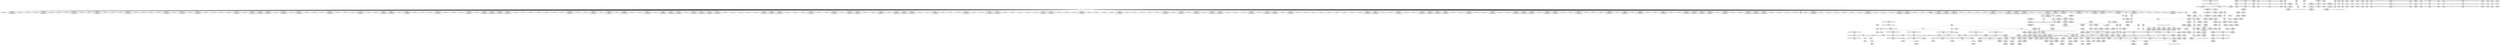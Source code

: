 digraph {
	CE0x3dfd4a0 [shape=record,shape=Mrecord,label="{CE0x3dfd4a0|get_current227:tmp2|*SummSink*}"]
	CE0x3dba180 [shape=record,shape=Mrecord,label="{CE0x3dba180|selinux_xfrm_delete:tmp18|security/selinux/xfrm.c,142}"]
	CE0x3d725b0 [shape=record,shape=Mrecord,label="{CE0x3d725b0|selinux_xfrm_state_delete:tmp|*SummSink*}"]
	CE0x3da11c0 [shape=record,shape=Mrecord,label="{CE0x3da11c0|GLOBAL:selinux_xfrm_delete|*Constant*|*SummSource*}"]
	CE0x3dcd700 [shape=record,shape=Mrecord,label="{CE0x3dcd700|selinux_xfrm_delete:tmp20|security/selinux/xfrm.c,142|*SummSource*}"]
	CE0x3dd08d0 [shape=record,shape=Mrecord,label="{CE0x3dd08d0|selinux_xfrm_delete:tmp21|security/selinux/xfrm.c,142}"]
	CE0x3d8b480 [shape=record,shape=Mrecord,label="{CE0x3d8b480|864:_%struct.xfrm_sec_ctx*,_:_CRE_152,156_|*MultipleSource*|security/selinux/xfrm.c,394|Function::selinux_xfrm_state_delete&Arg::x::}"]
	CE0x3d95250 [shape=record,shape=Mrecord,label="{CE0x3d95250|selinux_xfrm_state_delete:tmp3|*SummSource*}"]
	CE0x3dc7920 [shape=record,shape=Mrecord,label="{CE0x3dc7920|i64*_getelementptr_inbounds_(_15_x_i64_,_15_x_i64_*___llvm_gcov_ctr25,_i64_0,_i64_13)|*Constant*}"]
	CE0x3ddfe40 [shape=record,shape=Mrecord,label="{CE0x3ddfe40|selinux_xfrm_delete:retval.0|*SummSource*}"]
	CE0x3db56d0 [shape=record,shape=Mrecord,label="{CE0x3db56d0|i32_3|*Constant*}"]
	CE0x3d9b970 [shape=record,shape=Mrecord,label="{CE0x3d9b970|selinux_xfrm_delete:tobool1|security/selinux/xfrm.c,142|*SummSource*}"]
	CE0x3d7ea10 [shape=record,shape=Mrecord,label="{CE0x3d7ea10|864:_%struct.xfrm_sec_ctx*,_:_CRE_151,152_}"]
	CE0x3da6600 [shape=record,shape=Mrecord,label="{CE0x3da6600|selinux_xfrm_delete:call|security/selinux/xfrm.c,142|*SummSink*}"]
	CE0x3dbaf40 [shape=record,shape=Mrecord,label="{CE0x3dbaf40|i8*_getelementptr_inbounds_(_24_x_i8_,_24_x_i8_*_.str244,_i32_0,_i32_0)|*Constant*|*SummSource*}"]
	CE0x3d82a50 [shape=record,shape=Mrecord,label="{CE0x3d82a50|selinux_xfrm_delete:tmp29|security/selinux/xfrm.c,147|*SummSource*}"]
	CE0x3d7b000 [shape=record,shape=Mrecord,label="{CE0x3d7b000|864:_%struct.xfrm_sec_ctx*,_:_CRE_84,85_}"]
	CE0x3d8e010 [shape=record,shape=Mrecord,label="{CE0x3d8e010|864:_%struct.xfrm_sec_ctx*,_:_CRE_232,240_|*MultipleSource*|security/selinux/xfrm.c,394|Function::selinux_xfrm_state_delete&Arg::x::}"]
	CE0x3d96f50 [shape=record,shape=Mrecord,label="{CE0x3d96f50|i32_78|*Constant*|*SummSource*}"]
	CE0x3d99020 [shape=record,shape=Mrecord,label="{CE0x3d99020|864:_%struct.xfrm_sec_ctx*,_:_CRE_24,32_|*MultipleSource*|security/selinux/xfrm.c,394|Function::selinux_xfrm_state_delete&Arg::x::}"]
	CE0x3d8e4f0 [shape=record,shape=Mrecord,label="{CE0x3d8e4f0|864:_%struct.xfrm_sec_ctx*,_:_CRE_32,40_|*MultipleSource*|security/selinux/xfrm.c,394|Function::selinux_xfrm_state_delete&Arg::x::}"]
	CE0x3da1a00 [shape=record,shape=Mrecord,label="{CE0x3da1a00|864:_%struct.xfrm_sec_ctx*,_:_CRE_800,808_|*MultipleSource*|security/selinux/xfrm.c,394|Function::selinux_xfrm_state_delete&Arg::x::}"]
	CE0x3dc7aa0 [shape=record,shape=Mrecord,label="{CE0x3dc7aa0|selinux_xfrm_delete:tmp27|security/selinux/xfrm.c,145|*SummSource*}"]
	CE0x3dca800 [shape=record,shape=Mrecord,label="{CE0x3dca800|selinux_xfrm_delete:tmp19|security/selinux/xfrm.c,142|*SummSink*}"]
	CE0x3d7c810 [shape=record,shape=Mrecord,label="{CE0x3d7c810|864:_%struct.xfrm_sec_ctx*,_:_CRE_78,79_}"]
	CE0x3d826d0 [shape=record,shape=Mrecord,label="{CE0x3d826d0|selinux_xfrm_delete:tmp28|security/selinux/xfrm.c,147|*SummSink*}"]
	CE0x3dd1030 [shape=record,shape=Mrecord,label="{CE0x3dd1030|selinux_xfrm_delete:tobool5|security/selinux/xfrm.c,144}"]
	CE0x3d81540 [shape=record,shape=Mrecord,label="{CE0x3d81540|864:_%struct.xfrm_sec_ctx*,_:_CRE_249,250_|*MultipleSource*|security/selinux/xfrm.c,394|Function::selinux_xfrm_state_delete&Arg::x::}"]
	CE0x3dbaa80 [shape=record,shape=Mrecord,label="{CE0x3dbaa80|GLOBAL:get_current227|*Constant*|*SummSource*}"]
	CE0x3d91510 [shape=record,shape=Mrecord,label="{CE0x3d91510|864:_%struct.xfrm_sec_ctx*,_:_CRE_277,278_}"]
	CE0x3d8f1c0 [shape=record,shape=Mrecord,label="{CE0x3d8f1c0|864:_%struct.xfrm_sec_ctx*,_:_CRE_75,76_}"]
	CE0x3d94cf0 [shape=record,shape=Mrecord,label="{CE0x3d94cf0|864:_%struct.xfrm_sec_ctx*,_:_CRE_264,268_|*MultipleSource*|security/selinux/xfrm.c,394|Function::selinux_xfrm_state_delete&Arg::x::}"]
	CE0x3d7ebc0 [shape=record,shape=Mrecord,label="{CE0x3d7ebc0|get_current227:tmp1|*SummSource*}"]
	CE0x3e1d9a0 [shape=record,shape=Mrecord,label="{CE0x3e1d9a0|_call_void_mcount()_#3}"]
	CE0x3d9b420 [shape=record,shape=Mrecord,label="{CE0x3d9b420|%struct.task_struct.1015*_(%struct.task_struct.1015**)*_asm_movq_%gs:$_1:P_,$0_,_r,im,_dirflag_,_fpsr_,_flags_}"]
	CE0x3ddd930 [shape=record,shape=Mrecord,label="{CE0x3ddd930|4:_i32,_:_CRE_4,8_|*MultipleSource*|security/selinux/xfrm.c,147|*LoadInst*|security/selinux/xfrm.c,394|Function::selinux_xfrm_delete&Arg::ctx::}"]
	CE0x3db9f90 [shape=record,shape=Mrecord,label="{CE0x3db9f90|selinux_xfrm_delete:tmp17|security/selinux/xfrm.c,142|*SummSink*}"]
	CE0x3dca6a0 [shape=record,shape=Mrecord,label="{CE0x3dca6a0|selinux_xfrm_delete:tmp19|security/selinux/xfrm.c,142}"]
	CE0x3da13f0 [shape=record,shape=Mrecord,label="{CE0x3da13f0|864:_%struct.xfrm_sec_ctx*,_:_CRE_776,784_|*MultipleSource*|security/selinux/xfrm.c,394|Function::selinux_xfrm_state_delete&Arg::x::}"]
	"CONST[source:2(external),value:2(dynamic)][purpose:{subject}][SrcIdx:4]"
	CE0x3d802b0 [shape=record,shape=Mrecord,label="{CE0x3d802b0|selinux_xfrm_delete:if.end|*SummSink*}"]
	CE0x3e1ce40 [shape=record,shape=Mrecord,label="{CE0x3e1ce40|get_current227:tmp|*SummSource*}"]
	CE0x3d939d0 [shape=record,shape=Mrecord,label="{CE0x3d939d0|864:_%struct.xfrm_sec_ctx*,_:_CRE_194,196_|*MultipleSource*|security/selinux/xfrm.c,394|Function::selinux_xfrm_state_delete&Arg::x::}"]
	CE0x3d8f5b0 [shape=record,shape=Mrecord,label="{CE0x3d8f5b0|864:_%struct.xfrm_sec_ctx*,_:_CRE_131,132_}"]
	CE0x3d7c6e0 [shape=record,shape=Mrecord,label="{CE0x3d7c6e0|864:_%struct.xfrm_sec_ctx*,_:_CRE_135,136_}"]
	CE0x3db0910 [shape=record,shape=Mrecord,label="{CE0x3db0910|864:_%struct.xfrm_sec_ctx*,_:_CRE_111,112_}"]
	CE0x3d793f0 [shape=record,shape=Mrecord,label="{CE0x3d793f0|864:_%struct.xfrm_sec_ctx*,_:_CRE_290,291_}"]
	CE0x3d9bf00 [shape=record,shape=Mrecord,label="{CE0x3d9bf00|i64_5|*Constant*|*SummSink*}"]
	CE0x3d712d0 [shape=record,shape=Mrecord,label="{CE0x3d712d0|864:_%struct.xfrm_sec_ctx*,_:_CRE_15,16_}"]
	CE0x3db95a0 [shape=record,shape=Mrecord,label="{CE0x3db95a0|i64*_getelementptr_inbounds_(_15_x_i64_,_15_x_i64_*___llvm_gcov_ctr25,_i64_0,_i64_9)|*Constant*}"]
	CE0x3d8afc0 [shape=record,shape=Mrecord,label="{CE0x3d8afc0|864:_%struct.xfrm_sec_ctx*,_:_CRE_768,776_|*MultipleSource*|security/selinux/xfrm.c,394|Function::selinux_xfrm_state_delete&Arg::x::}"]
	CE0x3d7e5e0 [shape=record,shape=Mrecord,label="{CE0x3d7e5e0|864:_%struct.xfrm_sec_ctx*,_:_CRE_71,72_}"]
	CE0x3d83d50 [shape=record,shape=Mrecord,label="{CE0x3d83d50|i1_true|*Constant*|*SummSink*}"]
	CE0x3da51b0 [shape=record,shape=Mrecord,label="{CE0x3da51b0|GLOBAL:__llvm_gcov_ctr25|Global_var:__llvm_gcov_ctr25}"]
	CE0x3d9d190 [shape=record,shape=Mrecord,label="{CE0x3d9d190|i16_39|*Constant*}"]
	CE0x3d898a0 [shape=record,shape=Mrecord,label="{CE0x3d898a0|864:_%struct.xfrm_sec_ctx*,_:_CRE_700,701_}"]
	CE0x3d764f0 [shape=record,shape=Mrecord,label="{CE0x3d764f0|selinux_xfrm_state_delete:tmp1|*SummSource*}"]
	CE0x3dfd3c0 [shape=record,shape=Mrecord,label="{CE0x3dfd3c0|get_current227:tmp2}"]
	CE0x3dc69d0 [shape=record,shape=Mrecord,label="{CE0x3dc69d0|selinux_xfrm_delete:tmp30|security/selinux/xfrm.c,147|*SummSink*}"]
	CE0x3d7ad40 [shape=record,shape=Mrecord,label="{CE0x3d7ad40|864:_%struct.xfrm_sec_ctx*,_:_CRE_162,163_}"]
	CE0x3d7ce30 [shape=record,shape=Mrecord,label="{CE0x3d7ce30|i64*_getelementptr_inbounds_(_15_x_i64_,_15_x_i64_*___llvm_gcov_ctr25,_i64_0,_i64_1)|*Constant*}"]
	CE0x3dc7370 [shape=record,shape=Mrecord,label="{CE0x3dc7370|selinux_xfrm_delete:tmp26|security/selinux/xfrm.c,145}"]
	CE0x3d72be0 [shape=record,shape=Mrecord,label="{CE0x3d72be0|i64_1|*Constant*}"]
	CE0x3de0e10 [shape=record,shape=Mrecord,label="{CE0x3de0e10|get_current227:bb}"]
	CE0x3d73420 [shape=record,shape=Mrecord,label="{CE0x3d73420|i64*_getelementptr_inbounds_(_2_x_i64_,_2_x_i64_*___llvm_gcov_ctr13,_i64_0,_i64_1)|*Constant*|*SummSink*}"]
	CE0x3d84000 [shape=record,shape=Mrecord,label="{CE0x3d84000|i64*_getelementptr_inbounds_(_15_x_i64_,_15_x_i64_*___llvm_gcov_ctr25,_i64_0,_i64_8)|*Constant*}"]
	CE0x3d73a50 [shape=record,shape=Mrecord,label="{CE0x3d73a50|i32_40|*Constant*|*SummSource*}"]
	CE0x3d85f20 [shape=record,shape=Mrecord,label="{CE0x3d85f20|_ret_i32_%retval.0,_!dbg_!27728|security/selinux/avc.c,775}"]
	CE0x3d89a80 [shape=record,shape=Mrecord,label="{CE0x3d89a80|864:_%struct.xfrm_sec_ctx*,_:_CRE_702,703_}"]
	CE0x3d6b270 [shape=record,shape=Mrecord,label="{CE0x3d6b270|864:_%struct.xfrm_sec_ctx*,_:_CRE_102,103_}"]
	CE0x3d8e880 [shape=record,shape=Mrecord,label="{CE0x3d8e880|864:_%struct.xfrm_sec_ctx*,_:_CRE_282,283_}"]
	CE0x3d8dcb0 [shape=record,shape=Mrecord,label="{CE0x3d8dcb0|864:_%struct.xfrm_sec_ctx*,_:_CRE_224,228_|*MultipleSource*|security/selinux/xfrm.c,394|Function::selinux_xfrm_state_delete&Arg::x::}"]
	CE0x3d9baf0 [shape=record,shape=Mrecord,label="{CE0x3d9baf0|i64_5|*Constant*}"]
	CE0x3d6b330 [shape=record,shape=Mrecord,label="{CE0x3d6b330|864:_%struct.xfrm_sec_ctx*,_:_CRE_103,104_}"]
	CE0x3d7d4a0 [shape=record,shape=Mrecord,label="{CE0x3d7d4a0|864:_%struct.xfrm_sec_ctx*,_:_CRE_182,183_}"]
	CE0x3d946a0 [shape=record,shape=Mrecord,label="{CE0x3d946a0|864:_%struct.xfrm_sec_ctx*,_:_CRE_166,167_}"]
	CE0x3d97910 [shape=record,shape=Mrecord,label="{CE0x3d97910|864:_%struct.xfrm_sec_ctx*,_:_CRE_544,548_|*MultipleSource*|security/selinux/xfrm.c,394|Function::selinux_xfrm_state_delete&Arg::x::}"]
	"CONST[source:0(mediator),value:2(dynamic)][purpose:{object}][SnkIdx:2]"
	CE0x3da33c0 [shape=record,shape=Mrecord,label="{CE0x3da33c0|selinux_xfrm_delete:tmp10|security/selinux/xfrm.c,142|*SummSink*}"]
	CE0x3d798f0 [shape=record,shape=Mrecord,label="{CE0x3d798f0|864:_%struct.xfrm_sec_ctx*,_:_CRE_296,300_|*MultipleSource*|security/selinux/xfrm.c,394|Function::selinux_xfrm_state_delete&Arg::x::}"]
	CE0x3db1b90 [shape=record,shape=Mrecord,label="{CE0x3db1b90|864:_%struct.xfrm_sec_ctx*,_:_CRE_109,110_}"]
	CE0x3d73dc0 [shape=record,shape=Mrecord,label="{CE0x3d73dc0|i64*_getelementptr_inbounds_(_2_x_i64_,_2_x_i64_*___llvm_gcov_ctr13,_i64_0,_i64_0)|*Constant*}"]
	CE0x3d85850 [shape=record,shape=Mrecord,label="{CE0x3d85850|%struct.common_audit_data.1017*_null|*Constant*}"]
	CE0x3dd0940 [shape=record,shape=Mrecord,label="{CE0x3dd0940|selinux_xfrm_delete:tmp21|security/selinux/xfrm.c,142|*SummSource*}"]
	CE0x3d972b0 [shape=record,shape=Mrecord,label="{CE0x3d972b0|COLLAPSED:_GCMRE_current_task_external_global_%struct.task_struct*:_elem_0::|security/selinux/xfrm.c,142}"]
	CE0x3d8f3f0 [shape=record,shape=Mrecord,label="{CE0x3d8f3f0|_call_void_mcount()_#3|*SummSource*}"]
	CE0x3d838d0 [shape=record,shape=Mrecord,label="{CE0x3d838d0|selinux_xfrm_delete:tmp14|security/selinux/xfrm.c,142|*SummSink*}"]
	CE0x3d9c7a0 [shape=record,shape=Mrecord,label="{CE0x3d9c7a0|selinux_xfrm_delete:tmp9|security/selinux/xfrm.c,142|*SummSource*}"]
	CE0x3dad1d0 [shape=record,shape=Mrecord,label="{CE0x3dad1d0|864:_%struct.xfrm_sec_ctx*,_:_CRE_122,123_}"]
	CE0x3d9ed30 [shape=record,shape=Mrecord,label="{CE0x3d9ed30|avc_has_perm:requested|Function::avc_has_perm&Arg::requested::|*SummSink*}"]
	CE0x3dde7f0 [shape=record,shape=Mrecord,label="{CE0x3dde7f0|selinux_xfrm_delete:call8|security/selinux/xfrm.c,147|*SummSink*}"]
	CE0x3dbe6e0 [shape=record,shape=Mrecord,label="{CE0x3dbe6e0|selinux_xfrm_delete:bb|*SummSource*}"]
	CE0x3db79f0 [shape=record,shape=Mrecord,label="{CE0x3db79f0|selinux_xfrm_delete:tmp3}"]
	CE0x3d76230 [shape=record,shape=Mrecord,label="{CE0x3d76230|selinux_xfrm_state_delete:tmp1|*SummSink*}"]
	CE0x3d8a9a0 [shape=record,shape=Mrecord,label="{CE0x3d8a9a0|864:_%struct.xfrm_sec_ctx*,_:_CRE_736,740_|*MultipleSource*|security/selinux/xfrm.c,394|Function::selinux_xfrm_state_delete&Arg::x::}"]
	CE0x3d78ac0 [shape=record,shape=Mrecord,label="{CE0x3d78ac0|864:_%struct.xfrm_sec_ctx*,_:_CRE_416,424_|*MultipleSource*|security/selinux/xfrm.c,394|Function::selinux_xfrm_state_delete&Arg::x::}"]
	CE0x3dc40a0 [shape=record,shape=Mrecord,label="{CE0x3dc40a0|selinux_xfrm_delete:tmp24|security/selinux/xfrm.c,144|*SummSource*}"]
	CE0x3d788d0 [shape=record,shape=Mrecord,label="{CE0x3d788d0|864:_%struct.xfrm_sec_ctx*,_:_CRE_408,416_|*MultipleSource*|security/selinux/xfrm.c,394|Function::selinux_xfrm_state_delete&Arg::x::}"]
	CE0x3d8b840 [shape=record,shape=Mrecord,label="{CE0x3d8b840|864:_%struct.xfrm_sec_ctx*,_:_CRE_83,84_}"]
	CE0x3d88030 [shape=record,shape=Mrecord,label="{CE0x3d88030|selinux_xfrm_delete:tmp6|security/selinux/xfrm.c,142|*SummSource*}"]
	CE0x3de0fe0 [shape=record,shape=Mrecord,label="{CE0x3de0fe0|selinux_xfrm_delete:tmp33|security/selinux/xfrm.c,150|*SummSource*}"]
	CE0x3da32b0 [shape=record,shape=Mrecord,label="{CE0x3da32b0|selinux_xfrm_delete:tmp10|security/selinux/xfrm.c,142|*SummSource*}"]
	CE0x3d852f0 [shape=record,shape=Mrecord,label="{CE0x3d852f0|864:_%struct.xfrm_sec_ctx*,_:_CRE_142,143_}"]
	CE0x3d8e8f0 [shape=record,shape=Mrecord,label="{CE0x3d8e8f0|864:_%struct.xfrm_sec_ctx*,_:_CRE_283,284_}"]
	CE0x3daaf30 [shape=record,shape=Mrecord,label="{CE0x3daaf30|864:_%struct.xfrm_sec_ctx*,_:_CRE_124,125_}"]
	CE0x3d87c80 [shape=record,shape=Mrecord,label="{CE0x3d87c80|GLOBAL:selinux_xfrm_delete.__warned|Global_var:selinux_xfrm_delete.__warned}"]
	CE0x3db7b70 [shape=record,shape=Mrecord,label="{CE0x3db7b70|selinux_xfrm_delete:tmp3|*SummSink*}"]
	CE0x3d76cb0 [shape=record,shape=Mrecord,label="{CE0x3d76cb0|i8*_getelementptr_inbounds_(_24_x_i8_,_24_x_i8_*_.str244,_i32_0,_i32_0)|*Constant*}"]
	CE0x3dde700 [shape=record,shape=Mrecord,label="{CE0x3dde700|selinux_xfrm_delete:call8|security/selinux/xfrm.c,147|*SummSource*}"]
	CE0x3d95070 [shape=record,shape=Mrecord,label="{CE0x3d95070|864:_%struct.xfrm_sec_ctx*,_:_CRE_269,270_|*MultipleSource*|security/selinux/xfrm.c,394|Function::selinux_xfrm_state_delete&Arg::x::}"]
	CE0x3d83e60 [shape=record,shape=Mrecord,label="{CE0x3d83e60|i64*_getelementptr_inbounds_(_15_x_i64_,_15_x_i64_*___llvm_gcov_ctr25,_i64_0,_i64_8)|*Constant*|*SummSink*}"]
	CE0x3e03830 [shape=record,shape=Mrecord,label="{CE0x3e03830|i64*_getelementptr_inbounds_(_2_x_i64_,_2_x_i64_*___llvm_gcov_ctr21,_i64_0,_i64_0)|*Constant*}"]
	CE0x3d767d0 [shape=record,shape=Mrecord,label="{CE0x3d767d0|864:_%struct.xfrm_sec_ctx*,_:_CRE_185,186_}"]
	CE0x3d8f890 [shape=record,shape=Mrecord,label="{CE0x3d8f890|864:_%struct.xfrm_sec_ctx*,_:_CRE_48,56_|*MultipleSource*|security/selinux/xfrm.c,394|Function::selinux_xfrm_state_delete&Arg::x::}"]
	CE0x3dc31d0 [shape=record,shape=Mrecord,label="{CE0x3dc31d0|COLLAPSED:_GCMRE___llvm_gcov_ctr21_internal_global_2_x_i64_zeroinitializer:_elem_0:default:}"]
	CE0x3d84940 [shape=record,shape=Mrecord,label="{CE0x3d84940|864:_%struct.xfrm_sec_ctx*,_:_CRE_203,204_|*MultipleSource*|security/selinux/xfrm.c,394|Function::selinux_xfrm_state_delete&Arg::x::}"]
	CE0x3d9b170 [shape=record,shape=Mrecord,label="{CE0x3d9b170|selinux_xfrm_delete:sid|security/selinux/xfrm.c,147|*SummSource*}"]
	CE0x3dbc600 [shape=record,shape=Mrecord,label="{CE0x3dbc600|4:_i32,_:_CR_4,8_|*MultipleSource*|security/selinux/xfrm.c,147|security/selinux/xfrm.c,142|security/selinux/xfrm.c,142}"]
	CE0x3d97240 [shape=record,shape=Mrecord,label="{CE0x3d97240|selinux_xfrm_delete:cred|security/selinux/xfrm.c,142}"]
	CE0x3d95400 [shape=record,shape=Mrecord,label="{CE0x3d95400|864:_%struct.xfrm_sec_ctx*,_:_CRE_270,271_|*MultipleSource*|security/selinux/xfrm.c,394|Function::selinux_xfrm_state_delete&Arg::x::}"]
	CE0x3dd0d80 [shape=record,shape=Mrecord,label="{CE0x3dd0d80|%struct.xfrm_sec_ctx*_null|*Constant*|*SummSink*}"]
	CE0x3d74120 [shape=record,shape=Mrecord,label="{CE0x3d74120|864:_%struct.xfrm_sec_ctx*,_:_CRE_175,176_}"]
	CE0x3dc7c40 [shape=record,shape=Mrecord,label="{CE0x3dc7c40|selinux_xfrm_delete:tmp27|security/selinux/xfrm.c,145|*SummSink*}"]
	CE0x3db60d0 [shape=record,shape=Mrecord,label="{CE0x3db60d0|get_current227:tmp4|./arch/x86/include/asm/current.h,14}"]
	CE0x3d853d0 [shape=record,shape=Mrecord,label="{CE0x3d853d0|864:_%struct.xfrm_sec_ctx*,_:_CRE_143,144_}"]
	CE0x3da1bf0 [shape=record,shape=Mrecord,label="{CE0x3da1bf0|864:_%struct.xfrm_sec_ctx*,_:_CRE_808,816_|*MultipleSource*|security/selinux/xfrm.c,394|Function::selinux_xfrm_state_delete&Arg::x::}"]
	CE0x3d87b10 [shape=record,shape=Mrecord,label="{CE0x3d87b10|selinux_xfrm_delete:tmp5|security/selinux/xfrm.c,142|*SummSink*}"]
	CE0x3d6bb40 [shape=record,shape=Mrecord,label="{CE0x3d6bb40|i64*_getelementptr_inbounds_(_2_x_i64_,_2_x_i64_*___llvm_gcov_ctr13,_i64_0,_i64_1)|*Constant*|*SummSource*}"]
	CE0x3dcd9b0 [shape=record,shape=Mrecord,label="{CE0x3dcd9b0|i64_10|*Constant*|*SummSink*}"]
	CE0x3d9a6a0 [shape=record,shape=Mrecord,label="{CE0x3d9a6a0|selinux_xfrm_delete:tmp28|security/selinux/xfrm.c,147|*SummSource*}"]
	CE0x3d7fda0 [shape=record,shape=Mrecord,label="{CE0x3d7fda0|864:_%struct.xfrm_sec_ctx*,_:_CRE_352,360_|*MultipleSource*|security/selinux/xfrm.c,394|Function::selinux_xfrm_state_delete&Arg::x::}"]
	CE0x3d9d020 [shape=record,shape=Mrecord,label="{CE0x3d9d020|avc_has_perm:tsid|Function::avc_has_perm&Arg::tsid::|*SummSink*}"]
	CE0x3dc4320 [shape=record,shape=Mrecord,label="{CE0x3dc4320|selinux_xfrm_delete:tmp25|security/selinux/xfrm.c,144}"]
	CE0x3da1810 [shape=record,shape=Mrecord,label="{CE0x3da1810|864:_%struct.xfrm_sec_ctx*,_:_CRE_792,800_|*MultipleSource*|security/selinux/xfrm.c,394|Function::selinux_xfrm_state_delete&Arg::x::}"]
	CE0x3d89590 [shape=record,shape=Mrecord,label="{CE0x3d89590|864:_%struct.xfrm_sec_ctx*,_:_CRE_697,698_}"]
	CE0x3dce8f0 [shape=record,shape=Mrecord,label="{CE0x3dce8f0|selinux_xfrm_delete:tobool5|security/selinux/xfrm.c,144|*SummSink*}"]
	CE0x3da3e40 [shape=record,shape=Mrecord,label="{CE0x3da3e40|selinux_xfrm_delete:tmp12|security/selinux/xfrm.c,142|*SummSink*}"]
	CE0x3da2f50 [shape=record,shape=Mrecord,label="{CE0x3da2f50|selinux_xfrm_state_delete:tmp4|*LoadInst*|security/selinux/xfrm.c,394|*SummSink*}"]
	CE0x3d92c40 [shape=record,shape=Mrecord,label="{CE0x3d92c40|COLLAPSED:_GCMRE___llvm_gcov_ctr13_internal_global_2_x_i64_zeroinitializer:_elem_0:default:}"]
	CE0x3dc0010 [shape=record,shape=Mrecord,label="{CE0x3dc0010|%struct.task_struct.1015*_(%struct.task_struct.1015**)*_asm_movq_%gs:$_1:P_,$0_,_r,im,_dirflag_,_fpsr_,_flags_|*SummSink*}"]
	CE0x3d893c0 [shape=record,shape=Mrecord,label="{CE0x3d893c0|864:_%struct.xfrm_sec_ctx*,_:_CRE_688,696_|*MultipleSource*|security/selinux/xfrm.c,394|Function::selinux_xfrm_state_delete&Arg::x::}"]
	CE0x3d89fb0 [shape=record,shape=Mrecord,label="{CE0x3d89fb0|864:_%struct.xfrm_sec_ctx*,_:_CRE_708,709_}"]
	CE0x3d97c90 [shape=record,shape=Mrecord,label="{CE0x3d97c90|864:_%struct.xfrm_sec_ctx*,_:_CRE_552,560_|*MultipleSource*|security/selinux/xfrm.c,394|Function::selinux_xfrm_state_delete&Arg::x::}"]
	CE0x3da1de0 [shape=record,shape=Mrecord,label="{CE0x3da1de0|864:_%struct.xfrm_sec_ctx*,_:_CRE_816,824_|*MultipleSource*|security/selinux/xfrm.c,394|Function::selinux_xfrm_state_delete&Arg::x::}"]
	CE0x3da6a60 [shape=record,shape=Mrecord,label="{CE0x3da6a60|selinux_xfrm_delete:tobool|security/selinux/xfrm.c,142|*SummSink*}"]
	CE0x3d77db0 [shape=record,shape=Mrecord,label="{CE0x3d77db0|864:_%struct.xfrm_sec_ctx*,_:_CRE_138,139_}"]
	CE0x3dbbce0 [shape=record,shape=Mrecord,label="{CE0x3dbbce0|i32_142|*Constant*|*SummSink*}"]
	CE0x3da3fe0 [shape=record,shape=Mrecord,label="{CE0x3da3fe0|i64*_getelementptr_inbounds_(_15_x_i64_,_15_x_i64_*___llvm_gcov_ctr25,_i64_0,_i64_6)|*Constant*|*SummSource*}"]
	CE0x3d74960 [shape=record,shape=Mrecord,label="{CE0x3d74960|864:_%struct.xfrm_sec_ctx*,_:_CRE_432,436_|*MultipleSource*|security/selinux/xfrm.c,394|Function::selinux_xfrm_state_delete&Arg::x::}"]
	CE0x3d91880 [shape=record,shape=Mrecord,label="{CE0x3d91880|864:_%struct.xfrm_sec_ctx*,_:_CRE_280,281_}"]
	CE0x3d860d0 [shape=record,shape=Mrecord,label="{CE0x3d860d0|selinux_xfrm_delete:tmp15|security/selinux/xfrm.c,142|*SummSource*}"]
	CE0x3dc6ba0 [shape=record,shape=Mrecord,label="{CE0x3dc6ba0|i32_3|*Constant*|*SummSink*}"]
	CE0x3d79bc0 [shape=record,shape=Mrecord,label="{CE0x3d79bc0|864:_%struct.xfrm_sec_ctx*,_:_CRE_304,312_|*MultipleSource*|security/selinux/xfrm.c,394|Function::selinux_xfrm_state_delete&Arg::x::}"]
	CE0x3d9b9e0 [shape=record,shape=Mrecord,label="{CE0x3d9b9e0|selinux_xfrm_delete:tobool1|security/selinux/xfrm.c,142|*SummSink*}"]
	CE0x3d714f0 [shape=record,shape=Mrecord,label="{CE0x3d714f0|i32_40|*Constant*}"]
	CE0x3d8fd50 [shape=record,shape=Mrecord,label="{CE0x3d8fd50|selinux_xfrm_state_delete:entry|*SummSource*}"]
	CE0x3daf770 [shape=record,shape=Mrecord,label="{CE0x3daf770|864:_%struct.xfrm_sec_ctx*,_:_CRE_114,115_}"]
	CE0x3d99d00 [shape=record,shape=Mrecord,label="{CE0x3d99d00|selinux_xfrm_delete:return}"]
	CE0x3da10c0 [shape=record,shape=Mrecord,label="{CE0x3da10c0|GLOBAL:selinux_xfrm_delete|*Constant*}"]
	CE0x3d82eb0 [shape=record,shape=Mrecord,label="{CE0x3d82eb0|selinux_xfrm_delete:tobool1|security/selinux/xfrm.c,142}"]
	CE0x3d77e20 [shape=record,shape=Mrecord,label="{CE0x3d77e20|864:_%struct.xfrm_sec_ctx*,_:_CRE_141,142_}"]
	CE0x3ddce10 [shape=record,shape=Mrecord,label="{CE0x3ddce10|selinux_xfrm_delete:ctx_sid|security/selinux/xfrm.c,147|*SummSource*}"]
	CE0x3db2d30 [shape=record,shape=Mrecord,label="{CE0x3db2d30|864:_%struct.xfrm_sec_ctx*,_:_CRE_106,107_}"]
	CE0x3d9c350 [shape=record,shape=Mrecord,label="{CE0x3d9c350|i64_4|*Constant*|*SummSource*}"]
	CE0x3d762e0 [shape=record,shape=Mrecord,label="{CE0x3d762e0|selinux_xfrm_state_delete:bb}"]
	CE0x3d7f0d0 [shape=record,shape=Mrecord,label="{CE0x3d7f0d0|864:_%struct.xfrm_sec_ctx*,_:_CRE_65,66_}"]
	CE0x3dcf050 [shape=record,shape=Mrecord,label="{CE0x3dcf050|selinux_xfrm_delete:security|security/selinux/xfrm.c,142}"]
	CE0x3de05f0 [shape=record,shape=Mrecord,label="{CE0x3de05f0|i64*_getelementptr_inbounds_(_15_x_i64_,_15_x_i64_*___llvm_gcov_ctr25,_i64_0,_i64_14)|*Constant*|*SummSink*}"]
	CE0x3d97aa0 [shape=record,shape=Mrecord,label="{CE0x3d97aa0|864:_%struct.xfrm_sec_ctx*,_:_CRE_548,552_|*MultipleSource*|security/selinux/xfrm.c,394|Function::selinux_xfrm_state_delete&Arg::x::}"]
	CE0x3dabfc0 [shape=record,shape=Mrecord,label="{CE0x3dabfc0|864:_%struct.xfrm_sec_ctx*,_:_CRE_120,121_}"]
	CE0x3dc64f0 [shape=record,shape=Mrecord,label="{CE0x3dc64f0|4:_i32,_:_CR_16,20_|*MultipleSource*|security/selinux/xfrm.c,147|security/selinux/xfrm.c,142|security/selinux/xfrm.c,142}"]
	CE0x3d98f60 [shape=record,shape=Mrecord,label="{CE0x3d98f60|864:_%struct.xfrm_sec_ctx*,_:_CRE_64,65_}"]
	CE0x3d9c460 [shape=record,shape=Mrecord,label="{CE0x3d9c460|i64_4|*Constant*|*SummSink*}"]
	CE0x3d81370 [shape=record,shape=Mrecord,label="{CE0x3d81370|864:_%struct.xfrm_sec_ctx*,_:_CRE_248,249_|*MultipleSource*|security/selinux/xfrm.c,394|Function::selinux_xfrm_state_delete&Arg::x::}"]
	CE0x3daadb0 [shape=record,shape=Mrecord,label="{CE0x3daadb0|864:_%struct.xfrm_sec_ctx*,_:_CRE_127,128_}"]
	CE0x3d7e950 [shape=record,shape=Mrecord,label="{CE0x3d7e950|864:_%struct.xfrm_sec_ctx*,_:_CRE_150,151_}"]
	CE0x3d76890 [shape=record,shape=Mrecord,label="{CE0x3d76890|864:_%struct.xfrm_sec_ctx*,_:_CRE_186,187_}"]
	CE0x3d7b5d0 [shape=record,shape=Mrecord,label="{CE0x3d7b5d0|864:_%struct.xfrm_sec_ctx*,_:_CRE_220,224_|*MultipleSource*|security/selinux/xfrm.c,394|Function::selinux_xfrm_state_delete&Arg::x::}"]
	CE0x3da6440 [shape=record,shape=Mrecord,label="{CE0x3da6440|selinux_xfrm_delete:call|security/selinux/xfrm.c,142}"]
	CE0x3d86680 [shape=record,shape=Mrecord,label="{CE0x3d86680|selinux_xfrm_delete:tmp16|security/selinux/xfrm.c,142|*SummSource*}"]
	CE0x3dba1f0 [shape=record,shape=Mrecord,label="{CE0x3dba1f0|selinux_xfrm_delete:tmp18|security/selinux/xfrm.c,142|*SummSource*}"]
	CE0x3d8b930 [shape=record,shape=Mrecord,label="{CE0x3d8b930|selinux_xfrm_delete:if.then|*SummSource*}"]
	CE0x3d947d0 [shape=record,shape=Mrecord,label="{CE0x3d947d0|864:_%struct.xfrm_sec_ctx*,_:_CRE_168,169_}"]
	CE0x3da5330 [shape=record,shape=Mrecord,label="{CE0x3da5330|GLOBAL:__llvm_gcov_ctr25|Global_var:__llvm_gcov_ctr25|*SummSink*}"]
	CE0x3d7aa50 [shape=record,shape=Mrecord,label="{CE0x3d7aa50|selinux_xfrm_delete:tmp7|security/selinux/xfrm.c,142|*SummSource*}"]
	CE0x3d6b720 [shape=record,shape=Mrecord,label="{CE0x3d6b720|selinux_xfrm_state_delete:tmp}"]
	CE0x3d7d070 [shape=record,shape=Mrecord,label="{CE0x3d7d070|selinux_xfrm_delete:tmp1|*SummSink*}"]
	CE0x3ddedc0 [shape=record,shape=Mrecord,label="{CE0x3ddedc0|avc_has_perm:entry|*SummSink*}"]
	CE0x3d99320 [shape=record,shape=Mrecord,label="{CE0x3d99320|i32_0|*Constant*}"]
	CE0x3d7bca0 [shape=record,shape=Mrecord,label="{CE0x3d7bca0|864:_%struct.xfrm_sec_ctx*,_:_CRE_20,21_}"]
	CE0x3dc41b0 [shape=record,shape=Mrecord,label="{CE0x3dc41b0|selinux_xfrm_delete:tmp24|security/selinux/xfrm.c,144|*SummSink*}"]
	CE0x3da64b0 [shape=record,shape=Mrecord,label="{CE0x3da64b0|selinux_xfrm_delete:call|security/selinux/xfrm.c,142|*SummSource*}"]
	CE0x3da68d0 [shape=record,shape=Mrecord,label="{CE0x3da68d0|selinux_xfrm_delete:tobool|security/selinux/xfrm.c,142}"]
	CE0x3d7b840 [shape=record,shape=Mrecord,label="{CE0x3d7b840|selinux_xfrm_delete:do.end|*SummSource*}"]
	CE0x3db9d60 [shape=record,shape=Mrecord,label="{CE0x3db9d60|GLOBAL:get_current227|*Constant*}"]
	CE0x3d84390 [shape=record,shape=Mrecord,label="{CE0x3d84390|864:_%struct.xfrm_sec_ctx*,_:_CRE_69,70_}"]
	CE0x3ddf820 [shape=record,shape=Mrecord,label="{CE0x3ddf820|_ret_i32_%retval.0,_!dbg_!27728|security/selinux/avc.c,775|*SummSink*}"]
	CE0x3dce300 [shape=record,shape=Mrecord,label="{CE0x3dce300|selinux_xfrm_delete:tmp23|security/selinux/xfrm.c,144}"]
	CE0x3d75a00 [shape=record,shape=Mrecord,label="{CE0x3d75a00|864:_%struct.xfrm_sec_ctx*,_:_CRE_528,536_|*MultipleSource*|security/selinux/xfrm.c,394|Function::selinux_xfrm_state_delete&Arg::x::}"]
	CE0x3db53b0 [shape=record,shape=Mrecord,label="{CE0x3db53b0|i32_1|*Constant*|*SummSource*}"]
	CE0x3d8f0b0 [shape=record,shape=Mrecord,label="{CE0x3d8f0b0|864:_%struct.xfrm_sec_ctx*,_:_CRE_74,75_}"]
	"CONST[source:0(mediator),value:2(dynamic)][purpose:{subject}][SnkIdx:0]"
	CE0x3de0bc0 [shape=record,shape=Mrecord,label="{CE0x3de0bc0|selinux_xfrm_delete:tmp32|security/selinux/xfrm.c,150|*SummSink*}"]
	CE0x3da3ac0 [shape=record,shape=Mrecord,label="{CE0x3da3ac0|selinux_xfrm_delete:tmp12|security/selinux/xfrm.c,142}"]
	CE0x3dad350 [shape=record,shape=Mrecord,label="{CE0x3dad350|864:_%struct.xfrm_sec_ctx*,_:_CRE_119,120_}"]
	CE0x3d7b3e0 [shape=record,shape=Mrecord,label="{CE0x3d7b3e0|864:_%struct.xfrm_sec_ctx*,_:_CRE_216,220_|*MultipleSource*|security/selinux/xfrm.c,394|Function::selinux_xfrm_state_delete&Arg::x::}"]
	CE0x3da9ba0 [shape=record,shape=Mrecord,label="{CE0x3da9ba0|864:_%struct.xfrm_sec_ctx*,_:_CRE_125,126_}"]
	CE0x3ddef40 [shape=record,shape=Mrecord,label="{CE0x3ddef40|avc_has_perm:ssid|Function::avc_has_perm&Arg::ssid::}"]
	CE0x3dced10 [shape=record,shape=Mrecord,label="{CE0x3dced10|i32_22|*Constant*|*SummSink*}"]
	CE0x3d86c60 [shape=record,shape=Mrecord,label="{CE0x3d86c60|i8_1|*Constant*|*SummSink*}"]
	CE0x3dde530 [shape=record,shape=Mrecord,label="{CE0x3dde530|selinux_xfrm_delete:call8|security/selinux/xfrm.c,147}"]
	CE0x3dbdc60 [shape=record,shape=Mrecord,label="{CE0x3dbdc60|i64_3|*Constant*|*SummSink*}"]
	CE0x3dcdfe0 [shape=record,shape=Mrecord,label="{CE0x3dcdfe0|selinux_xfrm_delete:tmp22|security/selinux/xfrm.c,144|*SummSource*}"]
	CE0x3d7e890 [shape=record,shape=Mrecord,label="{CE0x3d7e890|864:_%struct.xfrm_sec_ctx*,_:_CRE_149,150_}"]
	CE0x3d8e760 [shape=record,shape=Mrecord,label="{CE0x3d8e760|864:_%struct.xfrm_sec_ctx*,_:_CRE_77,78_}"]
	CE0x3d71cd0 [shape=record,shape=Mrecord,label="{CE0x3d71cd0|i32_0|*Constant*|*SummSource*}"]
	CE0x3d79a30 [shape=record,shape=Mrecord,label="{CE0x3d79a30|864:_%struct.xfrm_sec_ctx*,_:_CRE_300,304_|*MultipleSource*|security/selinux/xfrm.c,394|Function::selinux_xfrm_state_delete&Arg::x::}"]
	CE0x3d86f40 [shape=record,shape=Mrecord,label="{CE0x3d86f40|_call_void_lockdep_rcu_suspicious(i8*_getelementptr_inbounds_(_24_x_i8_,_24_x_i8_*_.str244,_i32_0,_i32_0),_i32_142,_i8*_getelementptr_inbounds_(_45_x_i8_,_45_x_i8_*_.str1245,_i32_0,_i32_0))_#10,_!dbg_!27729|security/selinux/xfrm.c,142|*SummSource*}"]
	CE0x3d98d00 [shape=record,shape=Mrecord,label="{CE0x3d98d00|selinux_xfrm_delete:if.end7|*SummSource*}"]
	CE0x5cf1a90 [shape=record,shape=Mrecord,label="{CE0x5cf1a90|864:_%struct.xfrm_sec_ctx*,_:_CRE_93,94_}"]
	CE0x3de00b0 [shape=record,shape=Mrecord,label="{CE0x3de00b0|selinux_xfrm_delete:retval.0|*SummSink*}"]
	CE0x3dbb660 [shape=record,shape=Mrecord,label="{CE0x3dbb660|GLOBAL:lockdep_rcu_suspicious|*Constant*|*SummSink*}"]
	CE0x3de08d0 [shape=record,shape=Mrecord,label="{CE0x3de08d0|selinux_xfrm_delete:tmp32|security/selinux/xfrm.c,150}"]
	CE0x3d8cf20 [shape=record,shape=Mrecord,label="{CE0x3d8cf20|i64_1|*Constant*}"]
	CE0x3dddeb0 [shape=record,shape=Mrecord,label="{CE0x3dddeb0|selinux_xfrm_delete:tmp31|*LoadInst*|security/selinux/xfrm.c,147|*SummSink*}"]
	CE0x3d89720 [shape=record,shape=Mrecord,label="{CE0x3d89720|864:_%struct.xfrm_sec_ctx*,_:_CRE_698,699_}"]
	CE0x3d9c590 [shape=record,shape=Mrecord,label="{CE0x3d9c590|i64*_getelementptr_inbounds_(_15_x_i64_,_15_x_i64_*___llvm_gcov_ctr25,_i64_0,_i64_6)|*Constant*}"]
	CE0x3d6d640 [shape=record,shape=Mrecord,label="{CE0x3d6d640|864:_%struct.xfrm_sec_ctx*,_:_CRE_21,22_}"]
	CE0x3dce370 [shape=record,shape=Mrecord,label="{CE0x3dce370|selinux_xfrm_delete:tmp23|security/selinux/xfrm.c,144|*SummSource*}"]
	CE0x3dbdfb0 [shape=record,shape=Mrecord,label="{CE0x3dbdfb0|i64_2|*Constant*|*SummSource*}"]
	CE0x3d8eca0 [shape=record,shape=Mrecord,label="{CE0x3d8eca0|864:_%struct.xfrm_sec_ctx*,_:_CRE_287,288_}"]
	CE0x3d8a810 [shape=record,shape=Mrecord,label="{CE0x3d8a810|864:_%struct.xfrm_sec_ctx*,_:_CRE_728,736_|*MultipleSource*|security/selinux/xfrm.c,394|Function::selinux_xfrm_state_delete&Arg::x::}"]
	CE0x3d8fb50 [shape=record,shape=Mrecord,label="{CE0x3d8fb50|864:_%struct.xfrm_sec_ctx*,_:_CRE_147,148_}"]
	CE0x3d83560 [shape=record,shape=Mrecord,label="{CE0x3d83560|selinux_xfrm_delete:tmp13|security/selinux/xfrm.c,142|*SummSink*}"]
	CE0x3d7f830 [shape=record,shape=Mrecord,label="{CE0x3d7f830|864:_%struct.xfrm_sec_ctx*,_:_CRE_328,336_|*MultipleSource*|security/selinux/xfrm.c,394|Function::selinux_xfrm_state_delete&Arg::x::}"]
	CE0x3da3530 [shape=record,shape=Mrecord,label="{CE0x3da3530|selinux_xfrm_delete:tmp11|security/selinux/xfrm.c,142}"]
	CE0x3d93850 [shape=record,shape=Mrecord,label="{CE0x3d93850|864:_%struct.xfrm_sec_ctx*,_:_CRE_276,277_}"]
	CE0x3d75380 [shape=record,shape=Mrecord,label="{CE0x3d75380|864:_%struct.xfrm_sec_ctx*,_:_CRE_472,480_|*MultipleSource*|security/selinux/xfrm.c,394|Function::selinux_xfrm_state_delete&Arg::x::}"]
	CE0x3d7e120 [shape=record,shape=Mrecord,label="{CE0x3d7e120|selinux_xfrm_delete:tmp8|security/selinux/xfrm.c,142|*SummSink*}"]
	CE0x3d89e70 [shape=record,shape=Mrecord,label="{CE0x3d89e70|864:_%struct.xfrm_sec_ctx*,_:_CRE_706,707_}"]
	CE0x3d8bf80 [shape=record,shape=Mrecord,label="{CE0x3d8bf80|i32_0|*Constant*}"]
	CE0x3dc0990 [shape=record,shape=Mrecord,label="{CE0x3dc0990|i64*_getelementptr_inbounds_(_2_x_i64_,_2_x_i64_*___llvm_gcov_ctr21,_i64_0,_i64_1)|*Constant*|*SummSink*}"]
	CE0x3da7000 [shape=record,shape=Mrecord,label="{CE0x3da7000|_ret_i32_%call,_!dbg_!27714|security/selinux/xfrm.c,394}"]
	CE0x3d8d1a0 [shape=record,shape=Mrecord,label="{CE0x3d8d1a0|864:_%struct.xfrm_sec_ctx*,_:_CRE_80,81_}"]
	CE0x3de0340 [shape=record,shape=Mrecord,label="{CE0x3de0340|i64*_getelementptr_inbounds_(_15_x_i64_,_15_x_i64_*___llvm_gcov_ctr25,_i64_0,_i64_14)|*Constant*|*SummSource*}"]
	CE0x3dac0d0 [shape=record,shape=Mrecord,label="{CE0x3dac0d0|864:_%struct.xfrm_sec_ctx*,_:_CRE_121,122_}"]
	CE0x3dceca0 [shape=record,shape=Mrecord,label="{CE0x3dceca0|i32_22|*Constant*|*SummSource*}"]
	CE0x3d73f00 [shape=record,shape=Mrecord,label="{CE0x3d73f00|selinux_xfrm_state_delete:security|security/selinux/xfrm.c,394}"]
	CE0x3db4fd0 [shape=record,shape=Mrecord,label="{CE0x3db4fd0|selinux_xfrm_delete:entry|*SummSink*}"]
	CE0x3ddcc30 [shape=record,shape=Mrecord,label="{CE0x3ddcc30|selinux_xfrm_delete:ctx_sid|security/selinux/xfrm.c,147}"]
	CE0x3d9d810 [shape=record,shape=Mrecord,label="{CE0x3d9d810|avc_has_perm:tclass|Function::avc_has_perm&Arg::tclass::|*SummSink*}"]
	CE0x3d9c0e0 [shape=record,shape=Mrecord,label="{CE0x3d9c0e0|selinux_xfrm_delete:tmp9|security/selinux/xfrm.c,142|*SummSink*}"]
	CE0x3db9120 [shape=record,shape=Mrecord,label="{CE0x3db9120|i8*_getelementptr_inbounds_(_45_x_i8_,_45_x_i8_*_.str1245,_i32_0,_i32_0)|*Constant*|*SummSource*}"]
	CE0x3dbd0d0 [shape=record,shape=Mrecord,label="{CE0x3dbd0d0|%struct.task_struct.1015**_bitcast_(%struct.task_struct**_current_task_to_%struct.task_struct.1015**)|*Constant*}"]
	CE0x3dbde00 [shape=record,shape=Mrecord,label="{CE0x3dbde00|selinux_xfrm_delete:tmp4|security/selinux/xfrm.c,142|*SummSink*}"]
	CE0x3d89bf0 [shape=record,shape=Mrecord,label="{CE0x3d89bf0|864:_%struct.xfrm_sec_ctx*,_:_CRE_704,705_}"]
	CE0x3d97e80 [shape=record,shape=Mrecord,label="{CE0x3d97e80|864:_%struct.xfrm_sec_ctx*,_:_CRE_560,576_|*MultipleSource*|security/selinux/xfrm.c,394|Function::selinux_xfrm_state_delete&Arg::x::}"]
	CE0x3dce4d0 [shape=record,shape=Mrecord,label="{CE0x3dce4d0|selinux_xfrm_delete:tmp23|security/selinux/xfrm.c,144|*SummSink*}"]
	CE0x3e1de00 [shape=record,shape=Mrecord,label="{CE0x3e1de00|get_current227:tmp1|*SummSink*}"]
	CE0x3d7acd0 [shape=record,shape=Mrecord,label="{CE0x3d7acd0|864:_%struct.xfrm_sec_ctx*,_:_CRE_165,166_}"]
	CE0x3d732c0 [shape=record,shape=Mrecord,label="{CE0x3d732c0|selinux_xfrm_state_delete:x|Function::selinux_xfrm_state_delete&Arg::x::|*SummSink*}"]
	CE0x3da25a0 [shape=record,shape=Mrecord,label="{CE0x3da25a0|864:_%struct.xfrm_sec_ctx*,_:_CRE_848,856_|*MultipleSource*|security/selinux/xfrm.c,394|Function::selinux_xfrm_state_delete&Arg::x::}"]
	CE0x3da6b70 [shape=record,shape=Mrecord,label="{CE0x3da6b70|selinux_xfrm_delete:tobool|security/selinux/xfrm.c,142|*SummSource*}"]
	CE0x3d9d7a0 [shape=record,shape=Mrecord,label="{CE0x3d9d7a0|avc_has_perm:tclass|Function::avc_has_perm&Arg::tclass::|*SummSource*}"]
	CE0x3d70810 [shape=record,shape=Mrecord,label="{CE0x3d70810|selinux_xfrm_state_delete:x|Function::selinux_xfrm_state_delete&Arg::x::|*SummSource*}"]
	CE0x3d7a850 [shape=record,shape=Mrecord,label="{CE0x3d7a850|selinux_xfrm_delete:tmp7|security/selinux/xfrm.c,142}"]
	CE0x3db9610 [shape=record,shape=Mrecord,label="{CE0x3db9610|i64*_getelementptr_inbounds_(_15_x_i64_,_15_x_i64_*___llvm_gcov_ctr25,_i64_0,_i64_9)|*Constant*|*SummSource*}"]
	CE0x3dc6c10 [shape=record,shape=Mrecord,label="{CE0x3dc6c10|i32_3|*Constant*|*SummSource*}"]
	CE0x3d7f9c0 [shape=record,shape=Mrecord,label="{CE0x3d7f9c0|864:_%struct.xfrm_sec_ctx*,_:_CRE_336,344_|*MultipleSource*|security/selinux/xfrm.c,394|Function::selinux_xfrm_state_delete&Arg::x::}"]
	CE0x3d73370 [shape=record,shape=Mrecord,label="{CE0x3d73370|i64_1|*Constant*|*SummSource*}"]
	CE0x3d84ab0 [shape=record,shape=Mrecord,label="{CE0x3d84ab0|864:_%struct.xfrm_sec_ctx*,_:_CRE_204,205_|*MultipleSource*|security/selinux/xfrm.c,394|Function::selinux_xfrm_state_delete&Arg::x::}"]
	CE0x3d7b910 [shape=record,shape=Mrecord,label="{CE0x3d7b910|selinux_xfrm_delete:do.end|*SummSink*}"]
	CE0x3d93060 [shape=record,shape=Mrecord,label="{CE0x3d93060|864:_%struct.xfrm_sec_ctx*,_:_CRE_171,172_}"]
	CE0x3da4630 [shape=record,shape=Mrecord,label="{CE0x3da4630|i1_true|*Constant*}"]
	CE0x4700760 [shape=record,shape=Mrecord,label="{CE0x4700760|864:_%struct.xfrm_sec_ctx*,_:_CRE_208,212_|*MultipleSource*|security/selinux/xfrm.c,394|Function::selinux_xfrm_state_delete&Arg::x::}"]
	CE0x3d6e650 [shape=record,shape=Mrecord,label="{CE0x3d6e650|selinux_xfrm_state_delete:x|Function::selinux_xfrm_state_delete&Arg::x::}"]
	CE0x3d7b0c0 [shape=record,shape=Mrecord,label="{CE0x3d7b0c0|864:_%struct.xfrm_sec_ctx*,_:_CRE_85,86_}"]
	CE0x3db68f0 [shape=record,shape=Mrecord,label="{CE0x3db68f0|selinux_xfrm_delete:tmp2}"]
	CE0x3d98ea0 [shape=record,shape=Mrecord,label="{CE0x3d98ea0|selinux_xfrm_delete:if.then6}"]
	CE0x3d8a6d0 [shape=record,shape=Mrecord,label="{CE0x3d8a6d0|864:_%struct.xfrm_sec_ctx*,_:_CRE_720,728_|*MultipleSource*|security/selinux/xfrm.c,394|Function::selinux_xfrm_state_delete&Arg::x::}"]
	CE0x3d803c0 [shape=record,shape=Mrecord,label="{CE0x3d803c0|selinux_xfrm_delete:if.then}"]
	CE0x3d970e0 [shape=record,shape=Mrecord,label="{CE0x3d970e0|i32_78|*Constant*|*SummSink*}"]
	CE0x3d9cef0 [shape=record,shape=Mrecord,label="{CE0x3d9cef0|avc_has_perm:tsid|Function::avc_has_perm&Arg::tsid::|*SummSource*}"]
	"CONST[source:0(mediator),value:0(static)][purpose:{operation}][SnkIdx:3]"
	CE0x3d71260 [shape=record,shape=Mrecord,label="{CE0x3d71260|864:_%struct.xfrm_sec_ctx*,_:_CRE_13,14_}"]
	CE0x3d92850 [shape=record,shape=Mrecord,label="{CE0x3d92850|_call_void_mcount()_#3}"]
	CE0x3d85c50 [shape=record,shape=Mrecord,label="{CE0x3d85c50|%struct.common_audit_data.1017*_null|*Constant*|*SummSink*}"]
	CE0x3db2c70 [shape=record,shape=Mrecord,label="{CE0x3db2c70|864:_%struct.xfrm_sec_ctx*,_:_CRE_105,106_}"]
	CE0x3d7cd20 [shape=record,shape=Mrecord,label="{CE0x3d7cd20|864:_%struct.xfrm_sec_ctx*,_:_CRE_191,192_}"]
	CE0x3d954e0 [shape=record,shape=Mrecord,label="{CE0x3d954e0|864:_%struct.xfrm_sec_ctx*,_:_CRE_271,272_|*MultipleSource*|security/selinux/xfrm.c,394|Function::selinux_xfrm_state_delete&Arg::x::}"]
	CE0x5a2b1a0 [shape=record,shape=Mrecord,label="{CE0x5a2b1a0|864:_%struct.xfrm_sec_ctx*,_:_CRE_101,102_}"]
	CE0x5151f20 [shape=record,shape=Mrecord,label="{CE0x5151f20|864:_%struct.xfrm_sec_ctx*,_:_CRE_88,89_}"]
	CE0x3dce640 [shape=record,shape=Mrecord,label="{CE0x3dce640|selinux_xfrm_delete:tmp24|security/selinux/xfrm.c,144}"]
	CE0x3dbdb50 [shape=record,shape=Mrecord,label="{CE0x3dbdb50|i64_3|*Constant*|*SummSource*}"]
	CE0x3d71a70 [shape=record,shape=Mrecord,label="{CE0x3d71a70|864:_%struct.xfrm_sec_ctx*,_:_CRE_66,67_}"]
	CE0x3d78300 [shape=record,shape=Mrecord,label="{CE0x3d78300|864:_%struct.xfrm_sec_ctx*,_:_CRE_384,392_|*MultipleSource*|security/selinux/xfrm.c,394|Function::selinux_xfrm_state_delete&Arg::x::}"]
	CE0x3d7d510 [shape=record,shape=Mrecord,label="{CE0x3d7d510|864:_%struct.xfrm_sec_ctx*,_:_CRE_181,182_}"]
	CE0x52852f0 [shape=record,shape=Mrecord,label="{CE0x52852f0|864:_%struct.xfrm_sec_ctx*,_:_CRE_17,18_}"]
	CE0x3d74ab0 [shape=record,shape=Mrecord,label="{CE0x3d74ab0|864:_%struct.xfrm_sec_ctx*,_:_CRE_440,448_|*MultipleSource*|security/selinux/xfrm.c,394|Function::selinux_xfrm_state_delete&Arg::x::}"]
	CE0x3d98260 [shape=record,shape=Mrecord,label="{CE0x3d98260|864:_%struct.xfrm_sec_ctx*,_:_CRE_584,600_|*MultipleSource*|security/selinux/xfrm.c,394|Function::selinux_xfrm_state_delete&Arg::x::}"]
	CE0x3dbd3a0 [shape=record,shape=Mrecord,label="{CE0x3dbd3a0|GLOBAL:selinux_xfrm_delete.__warned|Global_var:selinux_xfrm_delete.__warned|*SummSource*}"]
	CE0x3d9d730 [shape=record,shape=Mrecord,label="{CE0x3d9d730|avc_has_perm:tclass|Function::avc_has_perm&Arg::tclass::}"]
	CE0x3d8a310 [shape=record,shape=Mrecord,label="{CE0x3d8a310|864:_%struct.xfrm_sec_ctx*,_:_CRE_711,712_}"]
	CE0x3dcd770 [shape=record,shape=Mrecord,label="{CE0x3dcd770|selinux_xfrm_delete:tmp20|security/selinux/xfrm.c,142}"]
	CE0x3dc11a0 [shape=record,shape=Mrecord,label="{CE0x3dc11a0|i64*_getelementptr_inbounds_(_2_x_i64_,_2_x_i64_*___llvm_gcov_ctr21,_i64_0,_i64_1)|*Constant*|*SummSource*}"]
	CE0x3e065f0 [shape=record,shape=Mrecord,label="{CE0x3e065f0|i64*_getelementptr_inbounds_(_2_x_i64_,_2_x_i64_*___llvm_gcov_ctr21,_i64_0,_i64_0)|*Constant*|*SummSink*}"]
	CE0x3d8add0 [shape=record,shape=Mrecord,label="{CE0x3d8add0|864:_%struct.xfrm_sec_ctx*,_:_CRE_752,768_|*MultipleSource*|security/selinux/xfrm.c,394|Function::selinux_xfrm_state_delete&Arg::x::}"]
	CE0x3dc46a0 [shape=record,shape=Mrecord,label="{CE0x3dc46a0|selinux_xfrm_delete:tmp25|security/selinux/xfrm.c,144|*SummSink*}"]
	CE0x3d859a0 [shape=record,shape=Mrecord,label="{CE0x3d859a0|avc_has_perm:requested|Function::avc_has_perm&Arg::requested::|*SummSource*}"]
	CE0x3d70b80 [shape=record,shape=Mrecord,label="{CE0x3d70b80|i64*_getelementptr_inbounds_(_2_x_i64_,_2_x_i64_*___llvm_gcov_ctr13,_i64_0,_i64_0)|*Constant*|*SummSink*}"]
	CE0x3d858c0 [shape=record,shape=Mrecord,label="{CE0x3d858c0|avc_has_perm:requested|Function::avc_has_perm&Arg::requested::}"]
	CE0x366f030 [shape=record,shape=Mrecord,label="{CE0x366f030|864:_%struct.xfrm_sec_ctx*,_:_CRE_97,98_}"]
	CE0x3d8f730 [shape=record,shape=Mrecord,label="{CE0x3d8f730|864:_%struct.xfrm_sec_ctx*,_:_CRE_129,130_}"]
	CE0x3d8c530 [shape=record,shape=Mrecord,label="{CE0x3d8c530|selinux_xfrm_state_delete:tmp1}"]
	CE0x3d896b0 [shape=record,shape=Mrecord,label="{CE0x3d896b0|864:_%struct.xfrm_sec_ctx*,_:_CRE_701,702_}"]
	CE0x3d7a2f0 [shape=record,shape=Mrecord,label="{CE0x3d7a2f0|selinux_xfrm_delete:tmp5|security/selinux/xfrm.c,142|*SummSource*}"]
	CE0x3d786e0 [shape=record,shape=Mrecord,label="{CE0x3d786e0|864:_%struct.xfrm_sec_ctx*,_:_CRE_400,408_|*MultipleSource*|security/selinux/xfrm.c,394|Function::selinux_xfrm_state_delete&Arg::x::}"]
	CE0x3da5220 [shape=record,shape=Mrecord,label="{CE0x3da5220|GLOBAL:__llvm_gcov_ctr25|Global_var:__llvm_gcov_ctr25|*SummSource*}"]
	CE0x3dbe490 [shape=record,shape=Mrecord,label="{CE0x3dbe490|selinux_xfrm_delete:do.body}"]
	CE0x3dcddb0 [shape=record,shape=Mrecord,label="{CE0x3dcddb0|i64*_getelementptr_inbounds_(_15_x_i64_,_15_x_i64_*___llvm_gcov_ctr25,_i64_0,_i64_12)|*Constant*}"]
	CE0x3db1a10 [shape=record,shape=Mrecord,label="{CE0x3db1a10|864:_%struct.xfrm_sec_ctx*,_:_CRE_112,113_}"]
	CE0x5cf19d0 [shape=record,shape=Mrecord,label="{CE0x5cf19d0|864:_%struct.xfrm_sec_ctx*,_:_CRE_92,93_}"]
	CE0x3dd0730 [shape=record,shape=Mrecord,label="{CE0x3dd0730|i64_11|*Constant*|*SummSource*}"]
	CE0x3d7cba0 [shape=record,shape=Mrecord,label="{CE0x3d7cba0|864:_%struct.xfrm_sec_ctx*,_:_CRE_189,190_}"]
	CE0x3d82940 [shape=record,shape=Mrecord,label="{CE0x3d82940|selinux_xfrm_delete:tmp29|security/selinux/xfrm.c,147}"]
	CE0x3dc7990 [shape=record,shape=Mrecord,label="{CE0x3dc7990|selinux_xfrm_delete:tmp27|security/selinux/xfrm.c,145}"]
	CE0x47008d0 [shape=record,shape=Mrecord,label="{CE0x47008d0|864:_%struct.xfrm_sec_ctx*,_:_CRE_212,216_|*MultipleSource*|security/selinux/xfrm.c,394|Function::selinux_xfrm_state_delete&Arg::x::}"]
	CE0x3d8cbf0 [shape=record,shape=Mrecord,label="{CE0x3d8cbf0|selinux_xfrm_delete:tmp1|*SummSource*}"]
	CE0x3d8cf90 [shape=record,shape=Mrecord,label="{CE0x3d8cf90|864:_%struct.xfrm_sec_ctx*,_:_CRE_72,73_}"]
	CE0x3d98d90 [shape=record,shape=Mrecord,label="{CE0x3d98d90|selinux_xfrm_delete:if.end7|*SummSink*}"]
	CE0x3d7f660 [shape=record,shape=Mrecord,label="{CE0x3d7f660|864:_%struct.xfrm_sec_ctx*,_:_CRE_320,328_|*MultipleSource*|security/selinux/xfrm.c,394|Function::selinux_xfrm_state_delete&Arg::x::}"]
	CE0x3d9a040 [shape=record,shape=Mrecord,label="{CE0x3d9a040|i64*_getelementptr_inbounds_(_15_x_i64_,_15_x_i64_*___llvm_gcov_ctr25,_i64_0,_i64_13)|*Constant*|*SummSink*}"]
	CE0x3d7c130 [shape=record,shape=Mrecord,label="{CE0x3d7c130|864:_%struct.xfrm_sec_ctx*,_:_CRE_484,488_|*MultipleSource*|security/selinux/xfrm.c,394|Function::selinux_xfrm_state_delete&Arg::x::}"]
	CE0x3dc6a40 [shape=record,shape=Mrecord,label="{CE0x3dc6a40|selinux_xfrm_delete:tmp30|security/selinux/xfrm.c,147|*SummSource*}"]
	CE0x3d85da0 [shape=record,shape=Mrecord,label="{CE0x3d85da0|avc_has_perm:auditdata|Function::avc_has_perm&Arg::auditdata::|*SummSink*}"]
	CE0x3d98070 [shape=record,shape=Mrecord,label="{CE0x3d98070|864:_%struct.xfrm_sec_ctx*,_:_CRE_576,584_|*MultipleSource*|security/selinux/xfrm.c,394|Function::selinux_xfrm_state_delete&Arg::x::}"]
	CE0x3d797b0 [shape=record,shape=Mrecord,label="{CE0x3d797b0|864:_%struct.xfrm_sec_ctx*,_:_CRE_292,296_|*MultipleSource*|security/selinux/xfrm.c,394|Function::selinux_xfrm_state_delete&Arg::x::}"]
	CE0x3d7ae90 [shape=record,shape=Mrecord,label="{CE0x3d7ae90|864:_%struct.xfrm_sec_ctx*,_:_CRE_164,165_}"]
	CE0x3d91280 [shape=record,shape=Mrecord,label="{CE0x3d91280|864:_%struct.xfrm_sec_ctx*,_:_CRE_10,11_}"]
	CE0x3da4d50 [shape=record,shape=Mrecord,label="{CE0x3da4d50|selinux_xfrm_delete:tmp4|security/selinux/xfrm.c,142}"]
	CE0x3d85490 [shape=record,shape=Mrecord,label="{CE0x3d85490|864:_%struct.xfrm_sec_ctx*,_:_CRE_144,145_}"]
	CE0x3e1d840 [shape=record,shape=Mrecord,label="{CE0x3e1d840|get_current227:tmp3|*SummSource*}"]
	CE0x5a2b020 [shape=record,shape=Mrecord,label="{CE0x5a2b020|864:_%struct.xfrm_sec_ctx*,_:_CRE_99,100_}"]
	CE0x3d99bd0 [shape=record,shape=Mrecord,label="{CE0x3d99bd0|selinux_xfrm_delete:return|*SummSource*}"]
	CE0x3dde930 [shape=record,shape=Mrecord,label="{CE0x3dde930|i32_(i32,_i32,_i16,_i32,_%struct.common_audit_data.1017*)*_bitcast_(i32_(i32,_i32,_i16,_i32,_%struct.common_audit_data.495*)*_avc_has_perm_to_i32_(i32,_i32,_i16,_i32,_%struct.common_audit_data.1017*)*)|*Constant*|*SummSource*}"]
	CE0x3db0800 [shape=record,shape=Mrecord,label="{CE0x3db0800|864:_%struct.xfrm_sec_ctx*,_:_CRE_110,111_}"]
	CE0x3d79530 [shape=record,shape=Mrecord,label="{CE0x3d79530|864:_%struct.xfrm_sec_ctx*,_:_CRE_291,292_}"]
	CE0x3da2d60 [shape=record,shape=Mrecord,label="{CE0x3da2d60|selinux_xfrm_state_delete:tmp4|*LoadInst*|security/selinux/xfrm.c,394|*SummSource*}"]
	CE0x3d89a10 [shape=record,shape=Mrecord,label="{CE0x3d89a10|864:_%struct.xfrm_sec_ctx*,_:_CRE_707,708_}"]
	CE0x3d9d330 [shape=record,shape=Mrecord,label="{CE0x3d9d330|i16_39|*Constant*|*SummSource*}"]
	CE0x3da21c0 [shape=record,shape=Mrecord,label="{CE0x3da21c0|864:_%struct.xfrm_sec_ctx*,_:_CRE_832,840_|*MultipleSource*|security/selinux/xfrm.c,394|Function::selinux_xfrm_state_delete&Arg::x::}"]
	CE0x3da0d80 [shape=record,shape=Mrecord,label="{CE0x3da0d80|selinux_xfrm_delete:land.lhs.true2}"]
	CE0x3d8ede0 [shape=record,shape=Mrecord,label="{CE0x3d8ede0|864:_%struct.xfrm_sec_ctx*,_:_CRE_288,289_}"]
	CE0x3da0d10 [shape=record,shape=Mrecord,label="{CE0x3da0d10|selinux_xfrm_delete:return|*SummSink*}"]
	CE0x3d7cae0 [shape=record,shape=Mrecord,label="{CE0x3d7cae0|864:_%struct.xfrm_sec_ctx*,_:_CRE_188,189_}"]
	CE0x3d86980 [shape=record,shape=Mrecord,label="{CE0x3d86980|i8_1|*Constant*|*SummSource*}"]
	CE0x3d7f470 [shape=record,shape=Mrecord,label="{CE0x3d7f470|864:_%struct.xfrm_sec_ctx*,_:_CRE_312,320_|*MultipleSource*|security/selinux/xfrm.c,394|Function::selinux_xfrm_state_delete&Arg::x::}"]
	CE0x3d790b0 [shape=record,shape=Mrecord,label="{CE0x3d790b0|selinux_xfrm_state_delete:tmp3}"]
	CE0x3d8c290 [shape=record,shape=Mrecord,label="{CE0x3d8c290|_call_void_mcount()_#3|*SummSink*}"]
	CE0x3da9d70 [shape=record,shape=Mrecord,label="{CE0x3da9d70|864:_%struct.xfrm_sec_ctx*,_:_CRE_140,141_}"]
	CE0x3d88630 [shape=record,shape=Mrecord,label="{CE0x3d88630|864:_%struct.xfrm_sec_ctx*,_:_CRE_632,636_|*MultipleSource*|security/selinux/xfrm.c,394|Function::selinux_xfrm_state_delete&Arg::x::}"]
	CE0x3d7bc30 [shape=record,shape=Mrecord,label="{CE0x3d7bc30|864:_%struct.xfrm_sec_ctx*,_:_CRE_19,20_}"]
	CE0x3db4e60 [shape=record,shape=Mrecord,label="{CE0x3db4e60|selinux_xfrm_delete:entry}"]
	CE0x3d98b90 [shape=record,shape=Mrecord,label="{CE0x3d98b90|selinux_xfrm_delete:if.end7}"]
	CE0x3d8a590 [shape=record,shape=Mrecord,label="{CE0x3d8a590|864:_%struct.xfrm_sec_ctx*,_:_CRE_712,720_|*MultipleSource*|security/selinux/xfrm.c,394|Function::selinux_xfrm_state_delete&Arg::x::}"]
	CE0x3dc4590 [shape=record,shape=Mrecord,label="{CE0x3dc4590|selinux_xfrm_delete:tmp25|security/selinux/xfrm.c,144|*SummSource*}"]
	CE0x3d94710 [shape=record,shape=Mrecord,label="{CE0x3d94710|864:_%struct.xfrm_sec_ctx*,_:_CRE_167,168_}"]
	CE0x3dcdd40 [shape=record,shape=Mrecord,label="{CE0x3dcdd40|selinux_xfrm_delete:tmp22|security/selinux/xfrm.c,144|*SummSink*}"]
	CE0x3ddebd0 [shape=record,shape=Mrecord,label="{CE0x3ddebd0|avc_has_perm:entry|*SummSource*}"]
	CE0x3d7c8d0 [shape=record,shape=Mrecord,label="{CE0x3d7c8d0|864:_%struct.xfrm_sec_ctx*,_:_CRE_79,80_}"]
	CE0x3dc4cf0 [shape=record,shape=Mrecord,label="{CE0x3dc4cf0|i64*_getelementptr_inbounds_(_15_x_i64_,_15_x_i64_*___llvm_gcov_ctr25,_i64_0,_i64_12)|*Constant*|*SummSink*}"]
	CE0x3dca970 [shape=record,shape=Mrecord,label="{CE0x3dca970|selinux_xfrm_delete:tmp19|security/selinux/xfrm.c,142|*SummSource*}"]
	CE0x3d977a0 [shape=record,shape=Mrecord,label="{CE0x3d977a0|i32_22|*Constant*}"]
	CE0x3dbc8a0 [shape=record,shape=Mrecord,label="{CE0x3dbc8a0|4:_i32,_:_CR_8,12_|*MultipleSource*|security/selinux/xfrm.c,147|security/selinux/xfrm.c,142|security/selinux/xfrm.c,142}"]
	CE0x3d93a90 [shape=record,shape=Mrecord,label="{CE0x3d93a90|864:_%struct.xfrm_sec_ctx*,_:_CRE_196,198_|*MultipleSource*|security/selinux/xfrm.c,394|Function::selinux_xfrm_state_delete&Arg::x::}"]
	CE0x3d79ec0 [shape=record,shape=Mrecord,label="{CE0x3d79ec0|864:_%struct.xfrm_sec_ctx*,_:_CRE_130,131_}"]
	CE0x3dcdc10 [shape=record,shape=Mrecord,label="{CE0x3dcdc10|i64_10|*Constant*|*SummSource*}"]
	CE0x3d88df0 [shape=record,shape=Mrecord,label="{CE0x3d88df0|864:_%struct.xfrm_sec_ctx*,_:_CRE_664,672_|*MultipleSource*|security/selinux/xfrm.c,394|Function::selinux_xfrm_state_delete&Arg::x::}"]
	CE0x3d86060 [shape=record,shape=Mrecord,label="{CE0x3d86060|selinux_xfrm_delete:tmp15|security/selinux/xfrm.c,142}"]
	CE0x3d94e80 [shape=record,shape=Mrecord,label="{CE0x3d94e80|864:_%struct.xfrm_sec_ctx*,_:_CRE_268,269_|*MultipleSource*|security/selinux/xfrm.c,394|Function::selinux_xfrm_state_delete&Arg::x::}"]
	CE0x3d751f0 [shape=record,shape=Mrecord,label="{CE0x3d751f0|864:_%struct.xfrm_sec_ctx*,_:_CRE_464,472_|*MultipleSource*|security/selinux/xfrm.c,394|Function::selinux_xfrm_state_delete&Arg::x::}"]
	CE0x3d7d260 [shape=record,shape=Mrecord,label="{CE0x3d7d260|864:_%struct.xfrm_sec_ctx*,_:_CRE_9,10_}"]
	CE0x3d88a10 [shape=record,shape=Mrecord,label="{CE0x3d88a10|864:_%struct.xfrm_sec_ctx*,_:_CRE_648,656_|*MultipleSource*|security/selinux/xfrm.c,394|Function::selinux_xfrm_state_delete&Arg::x::}"]
	CE0x3d9f260 [shape=record,shape=Mrecord,label="{CE0x3d9f260|_call_void_mcount()_#3|*SummSource*}"]
	CE0x3dc84c0 [shape=record,shape=Mrecord,label="{CE0x3dc84c0|get_current227:entry|*SummSink*}"]
	CE0x3d77470 [shape=record,shape=Mrecord,label="{CE0x3d77470|864:_%struct.xfrm_sec_ctx*,_:_CRE_256,264_|*MultipleSource*|security/selinux/xfrm.c,394|Function::selinux_xfrm_state_delete&Arg::x::}"]
	CE0x3d837c0 [shape=record,shape=Mrecord,label="{CE0x3d837c0|selinux_xfrm_delete:tmp14|security/selinux/xfrm.c,142|*SummSource*}"]
	CE0x3d84760 [shape=record,shape=Mrecord,label="{CE0x3d84760|864:_%struct.xfrm_sec_ctx*,_:_CRE_202,203_|*MultipleSource*|security/selinux/xfrm.c,394|Function::selinux_xfrm_state_delete&Arg::x::}"]
	CE0x3d784f0 [shape=record,shape=Mrecord,label="{CE0x3d784f0|864:_%struct.xfrm_sec_ctx*,_:_CRE_392,400_|*MultipleSource*|security/selinux/xfrm.c,394|Function::selinux_xfrm_state_delete&Arg::x::}"]
	CE0x3d8ce90 [shape=record,shape=Mrecord,label="{CE0x3d8ce90|selinux_xfrm_delete:tmp|*SummSink*}"]
	CE0x3db9770 [shape=record,shape=Mrecord,label="{CE0x3db9770|i64*_getelementptr_inbounds_(_15_x_i64_,_15_x_i64_*___llvm_gcov_ctr25,_i64_0,_i64_9)|*Constant*|*SummSink*}"]
	CE0x3da3d30 [shape=record,shape=Mrecord,label="{CE0x3da3d30|selinux_xfrm_delete:tmp12|security/selinux/xfrm.c,142|*SummSource*}"]
	CE0x3d86610 [shape=record,shape=Mrecord,label="{CE0x3d86610|selinux_xfrm_delete:tmp16|security/selinux/xfrm.c,142}"]
	CE0x3daf6b0 [shape=record,shape=Mrecord,label="{CE0x3daf6b0|864:_%struct.xfrm_sec_ctx*,_:_CRE_113,114_}"]
	CE0x3d91700 [shape=record,shape=Mrecord,label="{CE0x3d91700|864:_%struct.xfrm_sec_ctx*,_:_CRE_278,279_}"]
	CE0x3d7dd90 [shape=record,shape=Mrecord,label="{CE0x3d7dd90|selinux_xfrm_state_delete:tmp2}"]
	CE0x3d8be00 [shape=record,shape=Mrecord,label="{CE0x3d8be00|864:_%struct.xfrm_sec_ctx*,_:_CRE_95,96_}"]
	CE0x3d91690 [shape=record,shape=Mrecord,label="{CE0x3d91690|864:_%struct.xfrm_sec_ctx*,_:_CRE_281,282_}"]
	CE0x3d77c30 [shape=record,shape=Mrecord,label="{CE0x3d77c30|864:_%struct.xfrm_sec_ctx*,_:_CRE_136,137_}"]
	CE0x3d9d460 [shape=record,shape=Mrecord,label="{CE0x3d9d460|i16_39|*Constant*|*SummSink*}"]
	CE0x3dc6380 [shape=record,shape=Mrecord,label="{CE0x3dc6380|4:_i32,_:_CR_12,16_|*MultipleSource*|security/selinux/xfrm.c,147|security/selinux/xfrm.c,142|security/selinux/xfrm.c,142}"]
	CE0x3d7df00 [shape=record,shape=Mrecord,label="{CE0x3d7df00|get_current227:tmp|*SummSink*}"]
	CE0x3d80aa0 [shape=record,shape=Mrecord,label="{CE0x3d80aa0|COLLAPSED:_GCMRE___llvm_gcov_ctr25_internal_global_15_x_i64_zeroinitializer:_elem_0:default:}"]
	CE0x3da2790 [shape=record,shape=Mrecord,label="{CE0x3da2790|864:_%struct.xfrm_sec_ctx*,_:_CRE_856,864_|*MultipleSource*|security/selinux/xfrm.c,394|Function::selinux_xfrm_state_delete&Arg::x::}"]
	CE0x3d749d0 [shape=record,shape=Mrecord,label="{CE0x3d749d0|864:_%struct.xfrm_sec_ctx*,_:_CRE_436,440_|*MultipleSource*|security/selinux/xfrm.c,394|Function::selinux_xfrm_state_delete&Arg::x::}"]
	CE0x3d745a0 [shape=record,shape=Mrecord,label="{CE0x3d745a0|864:_%struct.xfrm_sec_ctx*,_:_CRE_200,202_|*MultipleSource*|security/selinux/xfrm.c,394|Function::selinux_xfrm_state_delete&Arg::x::}"]
	CE0x3d89d30 [shape=record,shape=Mrecord,label="{CE0x3d89d30|864:_%struct.xfrm_sec_ctx*,_:_CRE_705,706_}"]
	CE0x3db9e40 [shape=record,shape=Mrecord,label="{CE0x3db9e40|selinux_xfrm_delete:tmp17|security/selinux/xfrm.c,142|*SummSource*}"]
	CE0x3d857e0 [shape=record,shape=Mrecord,label="{CE0x3d857e0|i64*_getelementptr_inbounds_(_15_x_i64_,_15_x_i64_*___llvm_gcov_ctr25,_i64_0,_i64_8)|*Constant*|*SummSource*}"]
	CE0x3d70ad0 [shape=record,shape=Mrecord,label="{CE0x3d70ad0|i64*_getelementptr_inbounds_(_2_x_i64_,_2_x_i64_*___llvm_gcov_ctr13,_i64_0,_i64_1)|*Constant*}"]
	CE0x3de0e80 [shape=record,shape=Mrecord,label="{CE0x3de0e80|selinux_xfrm_delete:tmp33|security/selinux/xfrm.c,150}"]
	CE0x3d80a30 [shape=record,shape=Mrecord,label="{CE0x3d80a30|selinux_xfrm_delete:tmp}"]
	CE0x3d8e280 [shape=record,shape=Mrecord,label="{CE0x3d8e280|864:_%struct.xfrm_sec_ctx*,_:_CRE_132,133_}"]
	CE0x3d83a70 [shape=record,shape=Mrecord,label="{CE0x3d83a70|i1_true|*Constant*|*SummSource*}"]
	CE0x3da9cb0 [shape=record,shape=Mrecord,label="{CE0x3da9cb0|864:_%struct.xfrm_sec_ctx*,_:_CRE_126,127_}"]
	CE0x3db9dd0 [shape=record,shape=Mrecord,label="{CE0x3db9dd0|selinux_xfrm_delete:tmp17|security/selinux/xfrm.c,142}"]
	CE0x3d75870 [shape=record,shape=Mrecord,label="{CE0x3d75870|864:_%struct.xfrm_sec_ctx*,_:_CRE_520,528_|*MultipleSource*|security/selinux/xfrm.c,394|Function::selinux_xfrm_state_delete&Arg::x::}"]
	CE0x3da0ed0 [shape=record,shape=Mrecord,label="{CE0x3da0ed0|selinux_xfrm_delete:land.lhs.true}"]
	CE0x3d9c2e0 [shape=record,shape=Mrecord,label="{CE0x3d9c2e0|i64_4|*Constant*}"]
	CE0x3daae70 [shape=record,shape=Mrecord,label="{CE0x3daae70|864:_%struct.xfrm_sec_ctx*,_:_CRE_123,124_}"]
	CE0x3d804f0 [shape=record,shape=Mrecord,label="{CE0x3d804f0|selinux_xfrm_delete:if.then|*SummSink*}"]
	CE0x3d863e0 [shape=record,shape=Mrecord,label="{CE0x3d863e0|selinux_xfrm_delete:tmp15|security/selinux/xfrm.c,142|*SummSink*}"]
	CE0x3d7bb10 [shape=record,shape=Mrecord,label="{CE0x3d7bb10|selinux_xfrm_delete:if.end|*SummSource*}"]
	CE0x3dc8620 [shape=record,shape=Mrecord,label="{CE0x3dc8620|i32_78|*Constant*}"]
	CE0x3d842b0 [shape=record,shape=Mrecord,label="{CE0x3d842b0|864:_%struct.xfrm_sec_ctx*,_:_CRE_68,69_}"]
	CE0x3dd0860 [shape=record,shape=Mrecord,label="{CE0x3dd0860|selinux_xfrm_delete:tmp20|security/selinux/xfrm.c,142|*SummSink*}"]
	CE0x3d7a6e0 [shape=record,shape=Mrecord,label="{CE0x3d7a6e0|selinux_xfrm_delete:tmp6|security/selinux/xfrm.c,142|*SummSink*}"]
	CE0x3da2b70 [shape=record,shape=Mrecord,label="{CE0x3da2b70|864:_%struct.xfrm_sec_ctx*,_:_CRE_872,880_|*MultipleSource*|security/selinux/xfrm.c,394|Function::selinux_xfrm_state_delete&Arg::x::}"]
	CE0x3ddfc40 [shape=record,shape=Mrecord,label="{CE0x3ddfc40|selinux_xfrm_delete:retval.0}"]
	CE0x3d96a40 [shape=record,shape=Mrecord,label="{CE0x3d96a40|_ret_%struct.task_struct.1015*_%tmp4,_!dbg_!27714|./arch/x86/include/asm/current.h,14|*SummSource*}"]
	CE0x3d7e570 [shape=record,shape=Mrecord,label="{CE0x3d7e570|864:_%struct.xfrm_sec_ctx*,_:_CRE_107,108_}"]
	CE0x3d7ba30 [shape=record,shape=Mrecord,label="{CE0x3d7ba30|selinux_xfrm_delete:if.end}"]
	CE0x3d7e0b0 [shape=record,shape=Mrecord,label="{CE0x3d7e0b0|selinux_xfrm_delete:tmp8|security/selinux/xfrm.c,142}"]
	"CONST[source:1(input),value:2(dynamic)][purpose:{object}][SrcIdx:2]"
	CE0x3da1fd0 [shape=record,shape=Mrecord,label="{CE0x3da1fd0|864:_%struct.xfrm_sec_ctx*,_:_CRE_824,832_|*MultipleSource*|security/selinux/xfrm.c,394|Function::selinux_xfrm_state_delete&Arg::x::}"]
	CE0x3de1180 [shape=record,shape=Mrecord,label="{CE0x3de1180|selinux_xfrm_delete:tmp33|security/selinux/xfrm.c,150|*SummSink*}"]
	CE0x3db51c0 [shape=record,shape=Mrecord,label="{CE0x3db51c0|selinux_xfrm_delete:ctx|Function::selinux_xfrm_delete&Arg::ctx::|*SummSource*}"]
	CE0x3d8abe0 [shape=record,shape=Mrecord,label="{CE0x3d8abe0|864:_%struct.xfrm_sec_ctx*,_:_CRE_744,752_|*MultipleSource*|security/selinux/xfrm.c,394|Function::selinux_xfrm_state_delete&Arg::x::}"]
	CE0x3d92ee0 [shape=record,shape=Mrecord,label="{CE0x3d92ee0|864:_%struct.xfrm_sec_ctx*,_:_CRE_179,180_}"]
	CE0x3d8ef20 [shape=record,shape=Mrecord,label="{CE0x3d8ef20|864:_%struct.xfrm_sec_ctx*,_:_CRE_289,290_}"]
	CE0x3e039d0 [shape=record,shape=Mrecord,label="{CE0x3e039d0|i64*_getelementptr_inbounds_(_2_x_i64_,_2_x_i64_*___llvm_gcov_ctr21,_i64_0,_i64_0)|*Constant*|*SummSource*}"]
	CE0x3da4b70 [shape=record,shape=Mrecord,label="{CE0x3da4b70|i64_2|*Constant*|*SummSink*}"]
	CE0x3d78cb0 [shape=record,shape=Mrecord,label="{CE0x3d78cb0|864:_%struct.xfrm_sec_ctx*,_:_CRE_424,428_|*MultipleSource*|security/selinux/xfrm.c,394|Function::selinux_xfrm_state_delete&Arg::x::}"]
	CE0x3db5090 [shape=record,shape=Mrecord,label="{CE0x3db5090|_ret_i32_%retval.0,_!dbg_!27751|security/selinux/xfrm.c,150}"]
	CE0x366f0f0 [shape=record,shape=Mrecord,label="{CE0x366f0f0|864:_%struct.xfrm_sec_ctx*,_:_CRE_98,99_}"]
	CE0x3dc4840 [shape=record,shape=Mrecord,label="{CE0x3dc4840|i64*_getelementptr_inbounds_(_15_x_i64_,_15_x_i64_*___llvm_gcov_ctr25,_i64_0,_i64_12)|*Constant*|*SummSource*}"]
	CE0x3d9d5d0 [shape=record,shape=Mrecord,label="{CE0x3d9d5d0|i32_4|*Constant*}"]
	CE0x3d98450 [shape=record,shape=Mrecord,label="{CE0x3d98450|864:_%struct.xfrm_sec_ctx*,_:_CRE_600,608_|*MultipleSource*|security/selinux/xfrm.c,394|Function::selinux_xfrm_state_delete&Arg::x::}"]
	CE0x3d75550 [shape=record,shape=Mrecord,label="{CE0x3d75550|864:_%struct.xfrm_sec_ctx*,_:_CRE_504,512_|*MultipleSource*|security/selinux/xfrm.c,394|Function::selinux_xfrm_state_delete&Arg::x::}"]
	CE0x3da4e60 [shape=record,shape=Mrecord,label="{CE0x3da4e60|selinux_xfrm_delete:tmp4|security/selinux/xfrm.c,142|*SummSource*}"]
	CE0x3d88820 [shape=record,shape=Mrecord,label="{CE0x3d88820|864:_%struct.xfrm_sec_ctx*,_:_CRE_640,648_|*MultipleSource*|security/selinux/xfrm.c,394|Function::selinux_xfrm_state_delete&Arg::x::}"]
	CE0x3d76e50 [shape=record,shape=Mrecord,label="{CE0x3d76e50|_call_void_lockdep_rcu_suspicious(i8*_getelementptr_inbounds_(_24_x_i8_,_24_x_i8_*_.str244,_i32_0,_i32_0),_i32_142,_i8*_getelementptr_inbounds_(_45_x_i8_,_45_x_i8_*_.str1245,_i32_0,_i32_0))_#10,_!dbg_!27729|security/selinux/xfrm.c,142}"]
	CE0x3d89af0 [shape=record,shape=Mrecord,label="{CE0x3d89af0|864:_%struct.xfrm_sec_ctx*,_:_CRE_703,704_}"]
	CE0x3d72710 [shape=record,shape=Mrecord,label="{CE0x3d72710|864:_%struct.xfrm_sec_ctx*,_:_CRE_12,13_}"]
	CE0x3d7bfa0 [shape=record,shape=Mrecord,label="{CE0x3d7bfa0|864:_%struct.xfrm_sec_ctx*,_:_CRE_480,484_|*MultipleSource*|security/selinux/xfrm.c,394|Function::selinux_xfrm_state_delete&Arg::x::}"]
	CE0x3d8e6a0 [shape=record,shape=Mrecord,label="{CE0x3d8e6a0|864:_%struct.xfrm_sec_ctx*,_:_CRE_76,77_}"]
	CE0x3d73bb0 [shape=record,shape=Mrecord,label="{CE0x3d73bb0|selinux_xfrm_state_delete:tmp|*SummSource*}"]
	CE0x3d73fa0 [shape=record,shape=Mrecord,label="{CE0x3d73fa0|864:_%struct.xfrm_sec_ctx*,_:_CRE_173,174_}"]
	CE0x3d8b600 [shape=record,shape=Mrecord,label="{CE0x3d8b600|864:_%struct.xfrm_sec_ctx*,_:_CRE_161,162_}"]
	CE0x3d770f0 [shape=record,shape=Mrecord,label="{CE0x3d770f0|864:_%struct.xfrm_sec_ctx*,_:_CRE_250,251_|*MultipleSource*|security/selinux/xfrm.c,394|Function::selinux_xfrm_state_delete&Arg::x::}"]
	CE0x3dbe500 [shape=record,shape=Mrecord,label="{CE0x3dbe500|selinux_xfrm_delete:do.body|*SummSource*}"]
	CE0x3d8fa90 [shape=record,shape=Mrecord,label="{CE0x3d8fa90|864:_%struct.xfrm_sec_ctx*,_:_CRE_146,147_}"]
	CE0x3da3140 [shape=record,shape=Mrecord,label="{CE0x3da3140|selinux_xfrm_state_delete:call|security/selinux/xfrm.c,394|*SummSource*}"]
	CE0x3db5f20 [shape=record,shape=Mrecord,label="{CE0x3db5f20|_call_void_mcount()_#3|*SummSource*}"]
	CE0x3d7d5d0 [shape=record,shape=Mrecord,label="{CE0x3d7d5d0|864:_%struct.xfrm_sec_ctx*,_:_CRE_187,188_}"]
	CE0x3dcdba0 [shape=record,shape=Mrecord,label="{CE0x3dcdba0|i64_10|*Constant*}"]
	CE0x3d9f010 [shape=record,shape=Mrecord,label="{CE0x3d9f010|_call_void_mcount()_#3}"]
	CE0x3dbb790 [shape=record,shape=Mrecord,label="{CE0x3dbb790|i8*_getelementptr_inbounds_(_24_x_i8_,_24_x_i8_*_.str244,_i32_0,_i32_0)|*Constant*|*SummSink*}"]
	CE0x3d77280 [shape=record,shape=Mrecord,label="{CE0x3d77280|864:_%struct.xfrm_sec_ctx*,_:_CRE_252,256_|*MultipleSource*|security/selinux/xfrm.c,394|Function::selinux_xfrm_state_delete&Arg::x::}"]
	CE0x3dbffa0 [shape=record,shape=Mrecord,label="{CE0x3dbffa0|%struct.task_struct.1015**_bitcast_(%struct.task_struct**_current_task_to_%struct.task_struct.1015**)|*Constant*|*SummSource*}"]
	CE0x3dbbb00 [shape=record,shape=Mrecord,label="{CE0x3dbbb00|i32_142|*Constant*|*SummSource*}"]
	CE0x3d93910 [shape=record,shape=Mrecord,label="{CE0x3d93910|864:_%struct.xfrm_sec_ctx*,_:_CRE_192,194_|*MultipleSource*|security/selinux/xfrm.c,394|Function::selinux_xfrm_state_delete&Arg::x::}"]
	CE0x3d6bc60 [shape=record,shape=Mrecord,label="{CE0x3d6bc60|864:_%struct.xfrm_sec_ctx*,_:_CRE_16,17_}"]
	CE0x3dd0e90 [shape=record,shape=Mrecord,label="{CE0x3dd0e90|i64_11|*Constant*}"]
	CE0x3d87fc0 [shape=record,shape=Mrecord,label="{CE0x3d87fc0|selinux_xfrm_delete:tmp6|security/selinux/xfrm.c,142}"]
	CE0x3d6b5f0 [shape=record,shape=Mrecord,label="{CE0x3d6b5f0|864:_%struct.xfrm_sec_ctx*,_:_CRE_14,15_}"]
	CE0x3dae4f0 [shape=record,shape=Mrecord,label="{CE0x3dae4f0|864:_%struct.xfrm_sec_ctx*,_:_CRE_116,117_}"]
	CE0x3d71860 [shape=record,shape=Mrecord,label="{CE0x3d71860|selinux_xfrm_state_delete:bb|*SummSource*}"]
	CE0x3d8fc10 [shape=record,shape=Mrecord,label="{CE0x3d8fc10|864:_%struct.xfrm_sec_ctx*,_:_CRE_148,149_}"]
	CE0x3de11f0 [shape=record,shape=Mrecord,label="{CE0x3de11f0|get_current227:bb|*SummSource*}"]
	CE0x3d867e0 [shape=record,shape=Mrecord,label="{CE0x3d867e0|selinux_xfrm_delete:tmp16|security/selinux/xfrm.c,142|*SummSink*}"]
	CE0x3d8b780 [shape=record,shape=Mrecord,label="{CE0x3d8b780|864:_%struct.xfrm_sec_ctx*,_:_CRE_82,83_}"]
	CE0x3d80870 [shape=record,shape=Mrecord,label="{CE0x3d80870|i64*_getelementptr_inbounds_(_15_x_i64_,_15_x_i64_*___llvm_gcov_ctr25,_i64_0,_i64_0)|*Constant*|*SummSink*}"]
	CE0x3d75bf0 [shape=record,shape=Mrecord,label="{CE0x3d75bf0|864:_%struct.xfrm_sec_ctx*,_:_CRE_536,544_|*MultipleSource*|security/selinux/xfrm.c,394|Function::selinux_xfrm_state_delete&Arg::x::}"]
	CE0x3d7c510 [shape=record,shape=Mrecord,label="{CE0x3d7c510|864:_%struct.xfrm_sec_ctx*,_:_CRE_496,504_|*MultipleSource*|security/selinux/xfrm.c,394|Function::selinux_xfrm_state_delete&Arg::x::}"]
	CE0x3dad290 [shape=record,shape=Mrecord,label="{CE0x3dad290|864:_%struct.xfrm_sec_ctx*,_:_CRE_118,119_}"]
	CE0x3dcd5c0 [shape=record,shape=Mrecord,label="{CE0x3dcd5c0|%struct.xfrm_sec_ctx*_null|*Constant*}"]
	CE0x3d95f10 [shape=record,shape=Mrecord,label="{CE0x3d95f10|864:_%struct.xfrm_sec_ctx*,_:_CRE_18,19_}"]
	CE0x3dbc590 [shape=record,shape=Mrecord,label="{CE0x3dbc590|4:_i32,_:_CR_0,4_|*MultipleSource*|security/selinux/xfrm.c,147|security/selinux/xfrm.c,142|security/selinux/xfrm.c,142}"]
	CE0x3db5150 [shape=record,shape=Mrecord,label="{CE0x3db5150|selinux_xfrm_delete:ctx|Function::selinux_xfrm_delete&Arg::ctx::}"]
	CE0x5151df0 [shape=record,shape=Mrecord,label="{CE0x5151df0|864:_%struct.xfrm_sec_ctx*,_:_CRE_86,87_}"]
	CE0x3dcf320 [shape=record,shape=Mrecord,label="{CE0x3dcf320|selinux_xfrm_delete:security|security/selinux/xfrm.c,142|*SummSource*}"]
	CE0x3d71100 [shape=record,shape=Mrecord,label="{CE0x3d71100|selinux_xfrm_state_delete:bb|*SummSink*}"]
	CE0x3d78110 [shape=record,shape=Mrecord,label="{CE0x3d78110|864:_%struct.xfrm_sec_ctx*,_:_CRE_376,384_|*MultipleSource*|security/selinux/xfrm.c,394|Function::selinux_xfrm_state_delete&Arg::x::}"]
	CE0x3d706a0 [shape=record,shape=Mrecord,label="{CE0x3d706a0|selinux_xfrm_state_delete:tmp2|*SummSink*}"]
	CE0x3dbd200 [shape=record,shape=Mrecord,label="{CE0x3dbd200|selinux_xfrm_delete:tmp7|security/selinux/xfrm.c,142|*SummSink*}"]
	CE0x5151e60 [shape=record,shape=Mrecord,label="{CE0x5151e60|864:_%struct.xfrm_sec_ctx*,_:_CRE_87,88_}"]
	CE0x3d8d050 [shape=record,shape=Mrecord,label="{CE0x3d8d050|864:_%struct.xfrm_sec_ctx*,_:_CRE_73,74_}"]
	CE0x3dc8070 [shape=record,shape=Mrecord,label="{CE0x3dc8070|get_current227:entry}"]
	CE0x3d9dbb0 [shape=record,shape=Mrecord,label="{CE0x3d9dbb0|i32_4|*Constant*|*SummSink*}"]
	CE0x3d89910 [shape=record,shape=Mrecord,label="{CE0x3d89910|864:_%struct.xfrm_sec_ctx*,_:_CRE_699,700_}"]
	CE0x3d9eef0 [shape=record,shape=Mrecord,label="{CE0x3d9eef0|selinux_xfrm_delete:tmp3|*SummSource*}"]
	CE0x3d91f90 [shape=record,shape=Mrecord,label="{CE0x3d91f90|i64*_getelementptr_inbounds_(_15_x_i64_,_15_x_i64_*___llvm_gcov_ctr25,_i64_0,_i64_1)|*Constant*|*SummSink*}"]
	CE0x3d6d740 [shape=record,shape=Mrecord,label="{CE0x3d6d740|864:_%struct.xfrm_sec_ctx*,_:_CRE_23,24_}"]
	CE0x3d756e0 [shape=record,shape=Mrecord,label="{CE0x3d756e0|864:_%struct.xfrm_sec_ctx*,_:_CRE_512,520_|*MultipleSource*|security/selinux/xfrm.c,394|Function::selinux_xfrm_state_delete&Arg::x::}"]
	CE0x3d7ecf0 [shape=record,shape=Mrecord,label="{CE0x3d7ecf0|864:_%struct.xfrm_sec_ctx*,_:_CRE_8,9_}"]
	CE0x3d7d300 [shape=record,shape=Mrecord,label="{CE0x3d7d300|864:_%struct.xfrm_sec_ctx*,_:_CRE_177,178_}"]
	CE0x3dba8e0 [shape=record,shape=Mrecord,label="{CE0x3dba8e0|selinux_xfrm_delete:call4|security/selinux/xfrm.c,142|*SummSink*}"]
	CE0x3d80c20 [shape=record,shape=Mrecord,label="{CE0x3d80c20|864:_%struct.xfrm_sec_ctx*,_:_CRE_22,23_}"]
	CE0x3da12a0 [shape=record,shape=Mrecord,label="{CE0x3da12a0|i64*_getelementptr_inbounds_(_2_x_i64_,_2_x_i64_*___llvm_gcov_ctr21,_i64_0,_i64_1)|*Constant*}"]
	CE0x3d79ff0 [shape=record,shape=Mrecord,label="{CE0x3d79ff0|864:_%struct.xfrm_sec_ctx*,_:_CRE_134,135_}"]
	CE0x3d94840 [shape=record,shape=Mrecord,label="{CE0x3d94840|864:_%struct.xfrm_sec_ctx*,_:_CRE_169,170_}"]
	CE0x3db5fc0 [shape=record,shape=Mrecord,label="{CE0x3db5fc0|_call_void_mcount()_#3|*SummSink*}"]
	CE0x3d88fe0 [shape=record,shape=Mrecord,label="{CE0x3d88fe0|864:_%struct.xfrm_sec_ctx*,_:_CRE_672,680_|*MultipleSource*|security/selinux/xfrm.c,394|Function::selinux_xfrm_state_delete&Arg::x::}"]
	CE0x3dbdf40 [shape=record,shape=Mrecord,label="{CE0x3dbdf40|i64_2|*Constant*}"]
	CE0x3d7a0b0 [shape=record,shape=Mrecord,label="{CE0x3d7a0b0|864:_%struct.xfrm_sec_ctx*,_:_CRE_139,140_}"]
	CE0x3d7c320 [shape=record,shape=Mrecord,label="{CE0x3d7c320|864:_%struct.xfrm_sec_ctx*,_:_CRE_488,492_|*MultipleSource*|security/selinux/xfrm.c,394|Function::selinux_xfrm_state_delete&Arg::x::}"]
	CE0x3d84320 [shape=record,shape=Mrecord,label="{CE0x3d84320|864:_%struct.xfrm_sec_ctx*,_:_CRE_70,71_}"]
	CE0x3da23b0 [shape=record,shape=Mrecord,label="{CE0x3da23b0|864:_%struct.xfrm_sec_ctx*,_:_CRE_840,848_|*MultipleSource*|security/selinux/xfrm.c,394|Function::selinux_xfrm_state_delete&Arg::x::}"]
	CE0x3ddfa00 [shape=record,shape=Mrecord,label="{CE0x3ddfa00|i64*_getelementptr_inbounds_(_15_x_i64_,_15_x_i64_*___llvm_gcov_ctr25,_i64_0,_i64_14)|*Constant*}"]
	CE0x3d8bb70 [shape=record,shape=Mrecord,label="{CE0x3d8bb70|i64*_getelementptr_inbounds_(_15_x_i64_,_15_x_i64_*___llvm_gcov_ctr25,_i64_0,_i64_0)|*Constant*|*SummSource*}"]
	CE0x3d918f0 [shape=record,shape=Mrecord,label="{CE0x3d918f0|864:_%struct.xfrm_sec_ctx*,_:_CRE_279,280_}"]
	CE0x3da3950 [shape=record,shape=Mrecord,label="{CE0x3da3950|selinux_xfrm_delete:tmp11|security/selinux/xfrm.c,142|*SummSink*}"]
	CE0x3d877e0 [shape=record,shape=Mrecord,label="{CE0x3d877e0|i64_0|*Constant*|*SummSource*}"]
	CE0x3d891d0 [shape=record,shape=Mrecord,label="{CE0x3d891d0|864:_%struct.xfrm_sec_ctx*,_:_CRE_680,688_|*MultipleSource*|security/selinux/xfrm.c,394|Function::selinux_xfrm_state_delete&Arg::x::}"]
	CE0x3d74e30 [shape=record,shape=Mrecord,label="{CE0x3d74e30|864:_%struct.xfrm_sec_ctx*,_:_CRE_452,456_|*MultipleSource*|security/selinux/xfrm.c,394|Function::selinux_xfrm_state_delete&Arg::x::}"]
	CE0x3d85360 [shape=record,shape=Mrecord,label="{CE0x3d85360|864:_%struct.xfrm_sec_ctx*,_:_CRE_145,146_}"]
	CE0x3dba4f0 [shape=record,shape=Mrecord,label="{CE0x3dba4f0|selinux_xfrm_delete:call4|security/selinux/xfrm.c,142}"]
	CE0x3d82bf0 [shape=record,shape=Mrecord,label="{CE0x3d82bf0|selinux_xfrm_delete:tmp29|security/selinux/xfrm.c,147|*SummSink*}"]
	CE0x3d8a090 [shape=record,shape=Mrecord,label="{CE0x3d8a090|864:_%struct.xfrm_sec_ctx*,_:_CRE_709,710_}"]
	CE0x3ddd450 [shape=record,shape=Mrecord,label="{CE0x3ddd450|i32_(i32,_i32,_i16,_i32,_%struct.common_audit_data.1017*)*_bitcast_(i32_(i32,_i32,_i16,_i32,_%struct.common_audit_data.495*)*_avc_has_perm_to_i32_(i32,_i32,_i16,_i32,_%struct.common_audit_data.1017*)*)|*Constant*}"]
	CE0x3da0f40 [shape=record,shape=Mrecord,label="{CE0x3da0f40|selinux_xfrm_delete:land.lhs.true|*SummSource*}"]
	CE0x3d99a70 [shape=record,shape=Mrecord,label="{CE0x3d99a70|_ret_i32_%call,_!dbg_!27714|security/selinux/xfrm.c,394|*SummSink*}"]
	CE0x3dbe7d0 [shape=record,shape=Mrecord,label="{CE0x3dbe7d0|selinux_xfrm_delete:bb|*SummSink*}"]
	CE0x3d99ec0 [shape=record,shape=Mrecord,label="{CE0x3d99ec0|i64*_getelementptr_inbounds_(_15_x_i64_,_15_x_i64_*___llvm_gcov_ctr25,_i64_0,_i64_13)|*Constant*|*SummSource*}"]
	CE0x3ddce80 [shape=record,shape=Mrecord,label="{CE0x3ddce80|selinux_xfrm_delete:ctx_sid|security/selinux/xfrm.c,147|*SummSink*}"]
	CE0x3da7070 [shape=record,shape=Mrecord,label="{CE0x3da7070|_ret_i32_%retval.0,_!dbg_!27751|security/selinux/xfrm.c,150|*SummSink*}"]
	CE0x3dddd90 [shape=record,shape=Mrecord,label="{CE0x3dddd90|selinux_xfrm_delete:tmp31|*LoadInst*|security/selinux/xfrm.c,147|*SummSource*}"]
	CE0x3d85be0 [shape=record,shape=Mrecord,label="{CE0x3d85be0|%struct.common_audit_data.1017*_null|*Constant*|*SummSource*}"]
	CE0x3d7d3c0 [shape=record,shape=Mrecord,label="{CE0x3d7d3c0|864:_%struct.xfrm_sec_ctx*,_:_CRE_178,179_}"]
	CE0x3d88c00 [shape=record,shape=Mrecord,label="{CE0x3d88c00|864:_%struct.xfrm_sec_ctx*,_:_CRE_656,664_|*MultipleSource*|security/selinux/xfrm.c,394|Function::selinux_xfrm_state_delete&Arg::x::}"]
	CE0x3db69d0 [shape=record,shape=Mrecord,label="{CE0x3db69d0|selinux_xfrm_delete:tmp2|*SummSink*}"]
	CE0x3d8ea20 [shape=record,shape=Mrecord,label="{CE0x3d8ea20|864:_%struct.xfrm_sec_ctx*,_:_CRE_285,286_}"]
	CE0x3d88250 [shape=record,shape=Mrecord,label="{CE0x3d88250|864:_%struct.xfrm_sec_ctx*,_:_CRE_624,628_|*MultipleSource*|security/selinux/xfrm.c,394|Function::selinux_xfrm_state_delete&Arg::x::}"]
	CE0x3dcf390 [shape=record,shape=Mrecord,label="{CE0x3dcf390|selinux_xfrm_delete:security|security/selinux/xfrm.c,142|*SummSink*}"]
	CE0x3d8b540 [shape=record,shape=Mrecord,label="{CE0x3d8b540|864:_%struct.xfrm_sec_ctx*,_:_CRE_156,157_|*MultipleSource*|security/selinux/xfrm.c,394|Function::selinux_xfrm_state_delete&Arg::x::}"]
	CE0x3da0e60 [shape=record,shape=Mrecord,label="{CE0x3da0e60|selinux_xfrm_delete:land.lhs.true2|*SummSink*}"]
	CE0x3dbb590 [shape=record,shape=Mrecord,label="{CE0x3dbb590|GLOBAL:lockdep_rcu_suspicious|*Constant*|*SummSource*}"]
	CE0x3d9b310 [shape=record,shape=Mrecord,label="{CE0x3d9b310|get_current227:tmp4|./arch/x86/include/asm/current.h,14|*SummSink*}"]
	CE0x3da3240 [shape=record,shape=Mrecord,label="{CE0x3da3240|selinux_xfrm_delete:tmp10|security/selinux/xfrm.c,142}"]
	CE0x3da0df0 [shape=record,shape=Mrecord,label="{CE0x3da0df0|selinux_xfrm_delete:land.lhs.true2|*SummSource*}"]
	CE0x3dbfe00 [shape=record,shape=Mrecord,label="{CE0x3dbfe00|%struct.task_struct.1015*_(%struct.task_struct.1015**)*_asm_movq_%gs:$_1:P_,$0_,_r,im,_dirflag_,_fpsr_,_flags_|*SummSource*}"]
	CE0x3d7d720 [shape=record,shape=Mrecord,label="{CE0x3d7d720|selinux_xfrm_delete:if.then6|*SummSource*}"]
	CE0x3dbdae0 [shape=record,shape=Mrecord,label="{CE0x3dbdae0|i64_3|*Constant*}"]
	CE0x3d96700 [shape=record,shape=Mrecord,label="{CE0x3d96700|selinux_xfrm_state_delete:tmp3|*SummSink*}"]
	CE0x3d9dad0 [shape=record,shape=Mrecord,label="{CE0x3d9dad0|i32_4|*Constant*|*SummSource*}"]
	CE0x3d79f80 [shape=record,shape=Mrecord,label="{CE0x3d79f80|864:_%struct.xfrm_sec_ctx*,_:_CRE_133,134_}"]
	CE0x3d6ef90 [shape=record,shape=Mrecord,label="{CE0x3d6ef90|selinux_xfrm_state_delete:entry}"]
	CE0x3d80710 [shape=record,shape=Mrecord,label="{CE0x3d80710|864:_%struct.xfrm_sec_ctx*,_:_CRE_0,8_|*MultipleSource*|security/selinux/xfrm.c,394|Function::selinux_xfrm_state_delete&Arg::x::}"]
	CE0x3d83750 [shape=record,shape=Mrecord,label="{CE0x3d83750|selinux_xfrm_delete:tmp14|security/selinux/xfrm.c,142}"]
	CE0x3dbb340 [shape=record,shape=Mrecord,label="{CE0x3dbb340|GLOBAL:lockdep_rcu_suspicious|*Constant*}"]
	CE0x542cdb0 [shape=record,shape=Mrecord,label="{CE0x542cdb0|864:_%struct.xfrm_sec_ctx*,_:_CRE_91,92_}"]
	CE0x3d8f670 [shape=record,shape=Mrecord,label="{CE0x3d8f670|864:_%struct.xfrm_sec_ctx*,_:_CRE_128,129_}"]
	CE0x3d71d70 [shape=record,shape=Mrecord,label="{CE0x3d71d70|i64_1|*Constant*|*SummSink*}"]
	CE0x3d7d430 [shape=record,shape=Mrecord,label="{CE0x3d7d430|864:_%struct.xfrm_sec_ctx*,_:_CRE_180,181_}"]
	CE0x3db5530 [shape=record,shape=Mrecord,label="{CE0x3db5530|selinux_xfrm_delete:sid|security/selinux/xfrm.c,147|*SummSink*}"]
	CE0x3dae3e0 [shape=record,shape=Mrecord,label="{CE0x3dae3e0|864:_%struct.xfrm_sec_ctx*,_:_CRE_115,116_}"]
	CE0x3dbba90 [shape=record,shape=Mrecord,label="{CE0x3dbba90|i32_142|*Constant*}"]
	CE0x3d76650 [shape=record,shape=Mrecord,label="{CE0x3d76650|864:_%struct.xfrm_sec_ctx*,_:_CRE_183,184_}"]
	CE0x3dba350 [shape=record,shape=Mrecord,label="{CE0x3dba350|selinux_xfrm_delete:tmp18|security/selinux/xfrm.c,142|*SummSink*}"]
	CE0x3d91d80 [shape=record,shape=Mrecord,label="{CE0x3d91d80|i64*_getelementptr_inbounds_(_15_x_i64_,_15_x_i64_*___llvm_gcov_ctr25,_i64_0,_i64_1)|*Constant*|*SummSource*}"]
	CE0x5a2b0e0 [shape=record,shape=Mrecord,label="{CE0x5a2b0e0|864:_%struct.xfrm_sec_ctx*,_:_CRE_100,101_}"]
	CE0x3dc7f60 [shape=record,shape=Mrecord,label="{CE0x3dc7f60|GLOBAL:get_current227|*Constant*|*SummSink*}"]
	CE0x3d8a1d0 [shape=record,shape=Mrecord,label="{CE0x3d8a1d0|864:_%struct.xfrm_sec_ctx*,_:_CRE_710,711_}"]
	CE0x542cc30 [shape=record,shape=Mrecord,label="{CE0x542cc30|864:_%struct.xfrm_sec_ctx*,_:_CRE_89,90_}"]
	CE0x3ddea60 [shape=record,shape=Mrecord,label="{CE0x3ddea60|avc_has_perm:entry}"]
	CE0x3d8f2e0 [shape=record,shape=Mrecord,label="{CE0x3d8f2e0|864:_%struct.xfrm_sec_ctx*,_:_CRE_67,68_}"]
	CE0x3da7990 [shape=record,shape=Mrecord,label="{CE0x3da7990|_ret_i32_%call,_!dbg_!27714|security/selinux/xfrm.c,394|*SummSource*}"]
	CE0x3d7bd70 [shape=record,shape=Mrecord,label="{CE0x3d7bd70|selinux_xfrm_state_delete:tmp2|*SummSource*}"]
	CE0x3d7d830 [shape=record,shape=Mrecord,label="{CE0x3d7d830|selinux_xfrm_delete:if.then6|*SummSink*}"]
	CE0x3dc8270 [shape=record,shape=Mrecord,label="{CE0x3dc8270|get_current227:entry|*SummSource*}"]
	CE0x3d776e0 [shape=record,shape=Mrecord,label="{CE0x3d776e0|GLOBAL:selinux_xfrm_delete.__warned|Global_var:selinux_xfrm_delete.__warned|*SummSink*}"]
	CE0x3d7e040 [shape=record,shape=Mrecord,label="{CE0x3d7e040|0:_i8,_:_GCMR_selinux_xfrm_delete.__warned_internal_global_i8_0,_section_.data.unlikely_,_align_1:_elem_0:default:}"]
	CE0x3dcd810 [shape=record,shape=Mrecord,label="{CE0x3dcd810|i64_11|*Constant*|*SummSink*}"]
	CE0x3d83260 [shape=record,shape=Mrecord,label="{CE0x3d83260|selinux_xfrm_delete:tmp13|security/selinux/xfrm.c,142}"]
	CE0x3ddf230 [shape=record,shape=Mrecord,label="{CE0x3ddf230|avc_has_perm:ssid|Function::avc_has_perm&Arg::ssid::|*SummSink*}"]
	CE0x3da4c50 [shape=record,shape=Mrecord,label="{CE0x3da4c50|i64_0|*Constant*}"]
	CE0x3e03720 [shape=record,shape=Mrecord,label="{CE0x3e03720|get_current227:bb|*SummSink*}"]
	CE0x3dddc70 [shape=record,shape=Mrecord,label="{CE0x3dddc70|selinux_xfrm_delete:tmp31|*LoadInst*|security/selinux/xfrm.c,147}"]
	CE0x3dde9a0 [shape=record,shape=Mrecord,label="{CE0x3dde9a0|i32_(i32,_i32,_i16,_i32,_%struct.common_audit_data.1017*)*_bitcast_(i32_(i32,_i32,_i16,_i32,_%struct.common_audit_data.495*)*_avc_has_perm_to_i32_(i32,_i32,_i16,_i32,_%struct.common_audit_data.1017*)*)|*Constant*|*SummSink*}"]
	CE0x3d97070 [shape=record,shape=Mrecord,label="{CE0x3d97070|selinux_xfrm_delete:cred|security/selinux/xfrm.c,142|*SummSink*}"]
	CE0x3d80180 [shape=record,shape=Mrecord,label="{CE0x3d80180|864:_%struct.xfrm_sec_ctx*,_:_CRE_368,376_|*MultipleSource*|security/selinux/xfrm.c,394|Function::selinux_xfrm_state_delete&Arg::x::}"]
	CE0x3d7ff90 [shape=record,shape=Mrecord,label="{CE0x3d7ff90|864:_%struct.xfrm_sec_ctx*,_:_CRE_360,368_|*MultipleSource*|security/selinux/xfrm.c,394|Function::selinux_xfrm_state_delete&Arg::x::}"]
	CE0x3d8d260 [shape=record,shape=Mrecord,label="{CE0x3d8d260|864:_%struct.xfrm_sec_ctx*,_:_CRE_81,82_}"]
	CE0x3d9b6f0 [shape=record,shape=Mrecord,label="{CE0x3d9b6f0|selinux_xfrm_delete:tmp8|security/selinux/xfrm.c,142|*SummSource*}"]
	CE0x3da4490 [shape=record,shape=Mrecord,label="{CE0x3da4490|i64*_getelementptr_inbounds_(_15_x_i64_,_15_x_i64_*___llvm_gcov_ctr25,_i64_0,_i64_6)|*Constant*|*SummSink*}"]
	CE0x3da7300 [shape=record,shape=Mrecord,label="{CE0x3da7300|_ret_i32_%retval.0,_!dbg_!27751|security/selinux/xfrm.c,150|*SummSource*}"]
	CE0x3d969d0 [shape=record,shape=Mrecord,label="{CE0x3d969d0|_ret_%struct.task_struct.1015*_%tmp4,_!dbg_!27714|./arch/x86/include/asm/current.h,14}"]
	CE0x3d74060 [shape=record,shape=Mrecord,label="{CE0x3d74060|864:_%struct.xfrm_sec_ctx*,_:_CRE_174,175_}"]
	CE0x3d743e0 [shape=record,shape=Mrecord,label="{CE0x3d743e0|864:_%struct.xfrm_sec_ctx*,_:_CRE_198,200_|*MultipleSource*|security/selinux/xfrm.c,394|Function::selinux_xfrm_state_delete&Arg::x::}"]
	CE0x3d8a450 [shape=record,shape=Mrecord,label="{CE0x3d8a450|selinux_xfrm_state_delete:tmp4|*LoadInst*|security/selinux/xfrm.c,394}"]
	CE0x3d7af00 [shape=record,shape=Mrecord,label="{CE0x3d7af00|864:_%struct.xfrm_sec_ctx*,_:_CRE_163,164_}"]
	CE0x3d93120 [shape=record,shape=Mrecord,label="{CE0x3d93120|864:_%struct.xfrm_sec_ctx*,_:_CRE_172,173_}"]
	CE0x3d832d0 [shape=record,shape=Mrecord,label="{CE0x3d832d0|selinux_xfrm_delete:tmp13|security/selinux/xfrm.c,142|*SummSource*}"]
	CE0x3ddf7b0 [shape=record,shape=Mrecord,label="{CE0x3ddf7b0|_ret_i32_%retval.0,_!dbg_!27728|security/selinux/avc.c,775|*SummSource*}"]
	CE0x3ddf5e0 [shape=record,shape=Mrecord,label="{CE0x3ddf5e0|avc_has_perm:auditdata|Function::avc_has_perm&Arg::auditdata::|*SummSource*}"]
	CE0x3d87de0 [shape=record,shape=Mrecord,label="{CE0x3d87de0|selinux_xfrm_delete:tmp5|security/selinux/xfrm.c,142}"]
	CE0x3dfd430 [shape=record,shape=Mrecord,label="{CE0x3dfd430|get_current227:tmp2|*SummSource*}"]
	CE0x3dbe570 [shape=record,shape=Mrecord,label="{CE0x3dbe570|selinux_xfrm_delete:do.body|*SummSink*}"]
	CE0x3db5420 [shape=record,shape=Mrecord,label="{CE0x3db5420|i32_1|*Constant*|*SummSink*}"]
	CE0x3db9190 [shape=record,shape=Mrecord,label="{CE0x3db9190|i8*_getelementptr_inbounds_(_45_x_i8_,_45_x_i8_*_.str1245,_i32_0,_i32_0)|*Constant*|*SummSink*}"]
	CE0x3dbe670 [shape=record,shape=Mrecord,label="{CE0x3dbe670|selinux_xfrm_delete:bb}"]
	CE0x3d98740 [shape=record,shape=Mrecord,label="{CE0x3d98740|864:_%struct.xfrm_sec_ctx*,_:_CRE_616,624_|*MultipleSource*|security/selinux/xfrm.c,394|Function::selinux_xfrm_state_delete&Arg::x::}"]
	CE0x3d97490 [shape=record,shape=Mrecord,label="{CE0x3d97490|selinux_xfrm_delete:cred|security/selinux/xfrm.c,142|*SummSource*}"]
	CE0x3da2ee0 [shape=record,shape=Mrecord,label="{CE0x3da2ee0|selinux_xfrm_state_delete:call|security/selinux/xfrm.c,394}"]
	CE0x3d80b10 [shape=record,shape=Mrecord,label="{CE0x3d80b10|selinux_xfrm_delete:tmp|*SummSource*}"]
	CE0x3db5280 [shape=record,shape=Mrecord,label="{CE0x3db5280|selinux_xfrm_delete:ctx|Function::selinux_xfrm_delete&Arg::ctx::|*SummSink*}"]
	CE0x3da0fb0 [shape=record,shape=Mrecord,label="{CE0x3da0fb0|selinux_xfrm_delete:land.lhs.true|*SummSink*}"]
	CE0x3d6be80 [shape=record,shape=Mrecord,label="{CE0x3d6be80|864:_%struct.xfrm_sec_ctx*,_:_CRE_56,60_|*MultipleSource*|security/selinux/xfrm.c,394|Function::selinux_xfrm_state_delete&Arg::x::}"]
	CE0x3d74c40 [shape=record,shape=Mrecord,label="{CE0x3d74c40|864:_%struct.xfrm_sec_ctx*,_:_CRE_448,452_|*MultipleSource*|security/selinux/xfrm.c,394|Function::selinux_xfrm_state_delete&Arg::x::}"]
	CE0x3dccba0 [shape=record,shape=Mrecord,label="{CE0x3dccba0|128:_i8*,_:_CR_128,136_|*MultipleSource*|security/selinux/xfrm.c,142|security/selinux/xfrm.c,142}"]
	CE0x3d9b270 [shape=record,shape=Mrecord,label="{CE0x3d9b270|get_current227:tmp4|./arch/x86/include/asm/current.h,14|*SummSource*}"]
	CE0x3d734d0 [shape=record,shape=Mrecord,label="{CE0x3d734d0|864:_%struct.xfrm_sec_ctx*,_:_CRE_40,48_|*MultipleSource*|security/selinux/xfrm.c,394|Function::selinux_xfrm_state_delete&Arg::x::}"]
	CE0x3dc0080 [shape=record,shape=Mrecord,label="{CE0x3dc0080|%struct.task_struct.1015**_bitcast_(%struct.task_struct**_current_task_to_%struct.task_struct.1015**)|*Constant*|*SummSink*}"]
	CE0x3d7ef50 [shape=record,shape=Mrecord,label="{CE0x3d7ef50|selinux_xfrm_state_delete:security|security/selinux/xfrm.c,394|*SummSink*}"]
	CE0x3da2980 [shape=record,shape=Mrecord,label="{CE0x3da2980|864:_%struct.xfrm_sec_ctx*,_:_CRE_864,872_|*MultipleSource*|security/selinux/xfrm.c,394|Function::selinux_xfrm_state_delete&Arg::x::}"]
	CE0x3db4d10 [shape=record,shape=Mrecord,label="{CE0x3db4d10|GLOBAL:selinux_xfrm_delete|*Constant*|*SummSink*}"]
	CE0x3d8eb60 [shape=record,shape=Mrecord,label="{CE0x3d8eb60|864:_%struct.xfrm_sec_ctx*,_:_CRE_286,287_}"]
	CE0x3d7cc60 [shape=record,shape=Mrecord,label="{CE0x3d7cc60|864:_%struct.xfrm_sec_ctx*,_:_CRE_190,191_}"]
	CE0x3de0940 [shape=record,shape=Mrecord,label="{CE0x3de0940|selinux_xfrm_delete:tmp32|security/selinux/xfrm.c,150|*SummSource*}"]
	CE0x3d78ea0 [shape=record,shape=Mrecord,label="{CE0x3d78ea0|864:_%struct.xfrm_sec_ctx*,_:_CRE_428,432_|*MultipleSource*|security/selinux/xfrm.c,394|Function::selinux_xfrm_state_delete&Arg::x::}"]
	CE0x3d77cf0 [shape=record,shape=Mrecord,label="{CE0x3d77cf0|864:_%struct.xfrm_sec_ctx*,_:_CRE_137,138_}"]
	CE0x3daf5f0 [shape=record,shape=Mrecord,label="{CE0x3daf5f0|864:_%struct.xfrm_sec_ctx*,_:_CRE_117,118_}"]
	CE0x3e1d8e0 [shape=record,shape=Mrecord,label="{CE0x3e1d8e0|get_current227:tmp3|*SummSink*}"]
	CE0x3ddf190 [shape=record,shape=Mrecord,label="{CE0x3ddf190|avc_has_perm:ssid|Function::avc_has_perm&Arg::ssid::|*SummSource*}"]
	CE0x3ddf470 [shape=record,shape=Mrecord,label="{CE0x3ddf470|avc_has_perm:auditdata|Function::avc_has_perm&Arg::auditdata::}"]
	CE0x3d95670 [shape=record,shape=Mrecord,label="{CE0x3d95670|864:_%struct.xfrm_sec_ctx*,_:_CRE_272,273_|*MultipleSource*|security/selinux/xfrm.c,394|Function::selinux_xfrm_state_delete&Arg::x::}"]
	CE0x3dd0b30 [shape=record,shape=Mrecord,label="{CE0x3dd0b30|%struct.xfrm_sec_ctx*_null|*Constant*|*SummSource*}"]
	CE0x3d9bbe0 [shape=record,shape=Mrecord,label="{CE0x3d9bbe0|i64_5|*Constant*|*SummSource*}"]
	CE0x3d919f0 [shape=record,shape=Mrecord,label="{CE0x3d919f0|864:_%struct.xfrm_sec_ctx*,_:_CRE_284,285_}"]
	CE0x3ddf2f0 [shape=record,shape=Mrecord,label="{CE0x3ddf2f0|avc_has_perm:tsid|Function::avc_has_perm&Arg::tsid::}"]
	CE0x3d92fa0 [shape=record,shape=Mrecord,label="{CE0x3d92fa0|864:_%struct.xfrm_sec_ctx*,_:_CRE_170,171_}"]
	CE0x3da30d0 [shape=record,shape=Mrecord,label="{CE0x3da30d0|selinux_xfrm_state_delete:call|security/selinux/xfrm.c,394|*SummSink*}"]
	CE0x3d72030 [shape=record,shape=Mrecord,label="{CE0x3d72030|i64*_getelementptr_inbounds_(_2_x_i64_,_2_x_i64_*___llvm_gcov_ctr13,_i64_0,_i64_0)|*Constant*|*SummSource*}"]
	CE0x3d8de80 [shape=record,shape=Mrecord,label="{CE0x3d8de80|864:_%struct.xfrm_sec_ctx*,_:_CRE_228,232_|*MultipleSource*|security/selinux/xfrm.c,394|Function::selinux_xfrm_state_delete&Arg::x::}"]
	CE0x3db5a20 [shape=record,shape=Mrecord,label="{CE0x3db5a20|selinux_xfrm_delete:sid|security/selinux/xfrm.c,147}"]
	CE0x3d828d0 [shape=record,shape=Mrecord,label="{CE0x3d828d0|i32_1|*Constant*}"]
	CE0x3d811e0 [shape=record,shape=Mrecord,label="{CE0x3d811e0|864:_%struct.xfrm_sec_ctx*,_:_CRE_240,248_|*MultipleSource*|security/selinux/xfrm.c,394|Function::selinux_xfrm_state_delete&Arg::x::}"]
	CE0x3d7f340 [shape=record,shape=Mrecord,label="{CE0x3d7f340|selinux_xfrm_state_delete:security|security/selinux/xfrm.c,394|*SummSource*}"]
	CE0x3d96690 [shape=record,shape=Mrecord,label="{CE0x3d96690|i8_1|*Constant*}"]
	CE0x3d991d0 [shape=record,shape=Mrecord,label="{CE0x3d991d0|_call_void_mcount()_#3|*SummSink*}"]
	CE0x3d88440 [shape=record,shape=Mrecord,label="{CE0x3d88440|864:_%struct.xfrm_sec_ctx*,_:_CRE_628,632_|*MultipleSource*|security/selinux/xfrm.c,394|Function::selinux_xfrm_state_delete&Arg::x::}"]
	CE0x3d8c420 [shape=record,shape=Mrecord,label="{CE0x3d8c420|selinux_xfrm_state_delete:entry|*SummSink*}"]
	CE0x3dc73e0 [shape=record,shape=Mrecord,label="{CE0x3dc73e0|selinux_xfrm_delete:tmp26|security/selinux/xfrm.c,145|*SummSource*}"]
	CE0x3db4f60 [shape=record,shape=Mrecord,label="{CE0x3db4f60|selinux_xfrm_delete:entry|*SummSource*}"]
	CE0x3d8f9d0 [shape=record,shape=Mrecord,label="{CE0x3d8f9d0|864:_%struct.xfrm_sec_ctx*,_:_CRE_160,161_}"]
	CE0x3d96b50 [shape=record,shape=Mrecord,label="{CE0x3d96b50|_ret_%struct.task_struct.1015*_%tmp4,_!dbg_!27714|./arch/x86/include/asm/current.h,14|*SummSink*}"]
	CE0x3d98620 [shape=record,shape=Mrecord,label="{CE0x3d98620|864:_%struct.xfrm_sec_ctx*,_:_CRE_608,612_|*MultipleSource*|security/selinux/xfrm.c,394|Function::selinux_xfrm_state_delete&Arg::x::}"]
	CE0x3d8cb80 [shape=record,shape=Mrecord,label="{CE0x3d8cb80|selinux_xfrm_delete:tmp1}"]
	CE0x3d7fbb0 [shape=record,shape=Mrecord,label="{CE0x3d7fbb0|864:_%struct.xfrm_sec_ctx*,_:_CRE_344,352_|*MultipleSource*|security/selinux/xfrm.c,394|Function::selinux_xfrm_state_delete&Arg::x::}"]
	CE0x3d76710 [shape=record,shape=Mrecord,label="{CE0x3d76710|864:_%struct.xfrm_sec_ctx*,_:_CRE_184,185_}"]
	CE0x3d741e0 [shape=record,shape=Mrecord,label="{CE0x3d741e0|864:_%struct.xfrm_sec_ctx*,_:_CRE_176,177_}"]
	CE0x3da1620 [shape=record,shape=Mrecord,label="{CE0x3da1620|864:_%struct.xfrm_sec_ctx*,_:_CRE_784,788_|*MultipleSource*|security/selinux/xfrm.c,394|Function::selinux_xfrm_state_delete&Arg::x::}"]
	CE0x3d86ff0 [shape=record,shape=Mrecord,label="{CE0x3d86ff0|_call_void_lockdep_rcu_suspicious(i8*_getelementptr_inbounds_(_24_x_i8_,_24_x_i8_*_.str244,_i32_0,_i32_0),_i32_142,_i8*_getelementptr_inbounds_(_45_x_i8_,_45_x_i8_*_.str1245,_i32_0,_i32_0))_#10,_!dbg_!27729|security/selinux/xfrm.c,142|*SummSink*}"]
	CE0x3dc76f0 [shape=record,shape=Mrecord,label="{CE0x3dc76f0|selinux_xfrm_delete:tmp26|security/selinux/xfrm.c,145|*SummSink*}"]
	CE0x3dcded0 [shape=record,shape=Mrecord,label="{CE0x3dcded0|selinux_xfrm_delete:tmp22|security/selinux/xfrm.c,144}"]
	CE0x3dba7d0 [shape=record,shape=Mrecord,label="{CE0x3dba7d0|selinux_xfrm_delete:call4|security/selinux/xfrm.c,142|*SummSource*}"]
	CE0x3d8bd40 [shape=record,shape=Mrecord,label="{CE0x3d8bd40|864:_%struct.xfrm_sec_ctx*,_:_CRE_94,95_}"]
	CE0x3d7d950 [shape=record,shape=Mrecord,label="{CE0x3d7d950|selinux_xfrm_delete:do.end}"]
	CE0x542ccf0 [shape=record,shape=Mrecord,label="{CE0x542ccf0|864:_%struct.xfrm_sec_ctx*,_:_CRE_90,91_}"]
	CE0x3d9c690 [shape=record,shape=Mrecord,label="{CE0x3d9c690|selinux_xfrm_delete:tmp9|security/selinux/xfrm.c,142}"]
	CE0x3dd0a50 [shape=record,shape=Mrecord,label="{CE0x3dd0a50|selinux_xfrm_delete:tmp21|security/selinux/xfrm.c,142|*SummSink*}"]
	CE0x3d7eb50 [shape=record,shape=Mrecord,label="{CE0x3d7eb50|get_current227:tmp1}"]
	CE0x3d6b3f0 [shape=record,shape=Mrecord,label="{CE0x3d6b3f0|864:_%struct.xfrm_sec_ctx*,_:_CRE_104,105_}"]
	"CONST[source:0(mediator),value:2(dynamic)][purpose:{object}][SnkIdx:1]"
	CE0x3dc3160 [shape=record,shape=Mrecord,label="{CE0x3dc3160|get_current227:tmp}"]
	CE0x3dd11c0 [shape=record,shape=Mrecord,label="{CE0x3dd11c0|selinux_xfrm_delete:tobool5|security/selinux/xfrm.c,144|*SummSource*}"]
	CE0x3d7f060 [shape=record,shape=Mrecord,label="{CE0x3d7f060|i64_1|*Constant*}"]
	CE0x3dc6870 [shape=record,shape=Mrecord,label="{CE0x3dc6870|selinux_xfrm_delete:tmp30|security/selinux/xfrm.c,147}"]
	CE0x3d87a00 [shape=record,shape=Mrecord,label="{CE0x3d87a00|i64_0|*Constant*|*SummSink*}"]
	CE0x3da3840 [shape=record,shape=Mrecord,label="{CE0x3da3840|selinux_xfrm_delete:tmp11|security/selinux/xfrm.c,142|*SummSource*}"]
	CE0x3d75020 [shape=record,shape=Mrecord,label="{CE0x3d75020|864:_%struct.xfrm_sec_ctx*,_:_CRE_456,460_|*MultipleSource*|security/selinux/xfrm.c,394|Function::selinux_xfrm_state_delete&Arg::x::}"]
	CE0x3db9060 [shape=record,shape=Mrecord,label="{CE0x3db9060|i8*_getelementptr_inbounds_(_45_x_i8_,_45_x_i8_*_.str1245,_i32_0,_i32_0)|*Constant*}"]
	CE0x3db6960 [shape=record,shape=Mrecord,label="{CE0x3db6960|selinux_xfrm_delete:tmp2|*SummSource*}"]
	CE0x3d79670 [shape=record,shape=Mrecord,label="{CE0x3d79670|864:_%struct.xfrm_sec_ctx*,_:_CRE_696,697_}"]
	CE0x3d95860 [shape=record,shape=Mrecord,label="{CE0x3d95860|864:_%struct.xfrm_sec_ctx*,_:_CRE_273,274_|*MultipleSource*|security/selinux/xfrm.c,394|Function::selinux_xfrm_state_delete&Arg::x::}"]
	CE0x3d72b30 [shape=record,shape=Mrecord,label="{CE0x3d72b30|i32_40|*Constant*|*SummSink*}"]
	CE0x3d8bec0 [shape=record,shape=Mrecord,label="{CE0x3d8bec0|864:_%struct.xfrm_sec_ctx*,_:_CRE_96,97_}"]
	CE0x3d959e0 [shape=record,shape=Mrecord,label="{CE0x3d959e0|864:_%struct.xfrm_sec_ctx*,_:_CRE_274,276_|*MultipleSource*|security/selinux/xfrm.c,394|Function::selinux_xfrm_state_delete&Arg::x::}"]
	CE0x3d84650 [shape=record,shape=Mrecord,label="{CE0x3d84650|864:_%struct.xfrm_sec_ctx*,_:_CRE_11,12_}"]
	CE0x3db1ad0 [shape=record,shape=Mrecord,label="{CE0x3db1ad0|864:_%struct.xfrm_sec_ctx*,_:_CRE_108,109_}"]
	CE0x3d8ba40 [shape=record,shape=Mrecord,label="{CE0x3d8ba40|i64*_getelementptr_inbounds_(_15_x_i64_,_15_x_i64_*___llvm_gcov_ctr25,_i64_0,_i64_0)|*Constant*}"]
	CE0x3d9a630 [shape=record,shape=Mrecord,label="{CE0x3d9a630|selinux_xfrm_delete:tmp28|security/selinux/xfrm.c,147}"]
	CE0x3dc66b0 [shape=record,shape=Mrecord,label="{CE0x3dc66b0|4:_i32,_:_CR_20,24_|*MultipleSource*|security/selinux/xfrm.c,147|security/selinux/xfrm.c,142|security/selinux/xfrm.c,142}"]
	CE0x3df8b50 [shape=record,shape=Mrecord,label="{CE0x3df8b50|get_current227:tmp3}"]
	CE0x3d8c750 [shape=record,shape=Mrecord,label="{CE0x3d8c750|i32_0|*Constant*|*SummSink*}"]
	CE0x3dcd700 -> CE0x3dcd770
	CE0x3d97240 -> CE0x3d97070
	"CONST[source:1(input),value:2(dynamic)][purpose:{object}][SrcIdx:2]" -> CE0x3d8dcb0
	CE0x3d85f20 -> CE0x3dde530
	CE0x3d84000 -> CE0x3d83e60
	CE0x3ddcc30 -> CE0x3dddc70
	CE0x3d9d330 -> CE0x3d9d190
	"CONST[source:1(input),value:2(dynamic)][purpose:{object}][SrcIdx:2]" -> CE0x3d84390
	"CONST[source:1(input),value:2(dynamic)][purpose:{object}][SrcIdx:2]" -> CE0x3d89e70
	CE0x3d8cf20 -> CE0x3dc7990
	CE0x3dcddb0 -> CE0x3dc7370
	CE0x3db95a0 -> CE0x3db9dd0
	"CONST[source:1(input),value:2(dynamic)][purpose:{object}][SrcIdx:2]" -> CE0x52852f0
	CE0x3ddd930 -> CE0x3dddc70
	CE0x3ddf190 -> CE0x3ddef40
	"CONST[source:1(input),value:2(dynamic)][purpose:{object}][SrcIdx:2]" -> CE0x3d78ea0
	CE0x3dde530 -> CE0x3dde7f0
	"CONST[source:1(input),value:2(dynamic)][purpose:{object}][SrcIdx:2]" -> CE0x3d8a9a0
	CE0x3dc8620 -> CE0x3d970e0
	"CONST[source:1(input),value:2(dynamic)][purpose:{object}][SrcIdx:2]" -> CE0x3d7c8d0
	CE0x3da12a0 -> CE0x3dfd3c0
	CE0x3dbd0d0 -> CE0x3d972b0
	CE0x3dbdf40 -> CE0x3da4b70
	"CONST[source:1(input),value:2(dynamic)][purpose:{object}][SrcIdx:2]" -> CE0x3d7bfa0
	"CONST[source:1(input),value:2(dynamic)][purpose:{object}][SrcIdx:2]" -> CE0x542cc30
	CE0x3d73f00 -> CE0x3d7ef50
	"CONST[source:1(input),value:2(dynamic)][purpose:{object}][SrcIdx:2]" -> CE0x3d75020
	CE0x3d9c590 -> CE0x3d83260
	"CONST[source:1(input),value:2(dynamic)][purpose:{object}][SrcIdx:2]" -> CE0x3d77470
	"CONST[source:1(input),value:2(dynamic)][purpose:{object}][SrcIdx:2]" -> CE0x3d959e0
	CE0x3ddebd0 -> CE0x3ddea60
	CE0x3d9c590 -> CE0x3da4490
	CE0x3e1ce40 -> CE0x3dc3160
	CE0x3d8a450 -> CE0x3db5150
	CE0x3de0e10 -> CE0x3e03720
	"CONST[source:1(input),value:2(dynamic)][purpose:{object}][SrcIdx:2]" -> CE0x3d751f0
	"CONST[source:1(input),value:2(dynamic)][purpose:{object}][SrcIdx:2]" -> CE0x3d8f0b0
	CE0x3dba180 -> CE0x3dba350
	CE0x3dd1030 -> CE0x3dcded0
	"CONST[source:1(input),value:2(dynamic)][purpose:{object}][SrcIdx:2]" -> CE0x3d80180
	CE0x3d7eb50 -> CE0x3e1de00
	CE0x3dd0b30 -> CE0x3dcd5c0
	"CONST[source:1(input),value:2(dynamic)][purpose:{object}][SrcIdx:2]" -> CE0x3d8fb50
	"CONST[source:1(input),value:2(dynamic)][purpose:{object}][SrcIdx:2]" -> CE0x3d788d0
	CE0x3d7d720 -> CE0x3d98ea0
	CE0x3ddfa00 -> CE0x3de05f0
	CE0x3d9f010 -> CE0x3d991d0
	"CONST[source:2(external),value:2(dynamic)][purpose:{subject}][SrcIdx:4]" -> CE0x3dbc8a0
	CE0x3dc3160 -> CE0x3d7eb50
	CE0x3dbdb50 -> CE0x3dbdae0
	CE0x3d803c0 -> CE0x3d804f0
	CE0x3dc7990 -> CE0x3d80aa0
	CE0x3d99ec0 -> CE0x3dc7920
	CE0x3dbe490 -> CE0x3dbe570
	CE0x3dcd5c0 -> CE0x3dd1030
	"CONST[source:1(input),value:2(dynamic)][purpose:{object}][SrcIdx:2]" -> CE0x3d8de80
	"CONST[source:1(input),value:2(dynamic)][purpose:{object}][SrcIdx:2]" -> CE0x3d8e4f0
	CE0x3da2ee0 -> CE0x3da7000
	"CONST[source:1(input),value:2(dynamic)][purpose:{object}][SrcIdx:2]" -> CE0x3d79bc0
	"CONST[source:1(input),value:2(dynamic)][purpose:{object}][SrcIdx:2]" -> CE0x3d8b480
	"CONST[source:1(input),value:2(dynamic)][purpose:{object}][SrcIdx:2]" -> CE0x3d75380
	CE0x3d8bb70 -> CE0x3d8ba40
	CE0x3d76e50 -> CE0x3d86ff0
	CE0x3db9dd0 -> CE0x3db9f90
	CE0x3dc73e0 -> CE0x3dc7370
	"CONST[source:1(input),value:2(dynamic)][purpose:{object}][SrcIdx:2]" -> CE0x3d770f0
	"CONST[source:1(input),value:2(dynamic)][purpose:{object}][SrcIdx:2]" -> CE0x3d7cae0
	CE0x3d8cf20 -> CE0x3d83750
	"CONST[source:1(input),value:2(dynamic)][purpose:{object}][SrcIdx:2]" -> CE0x3d852f0
	"CONST[source:1(input),value:2(dynamic)][purpose:{object}][SrcIdx:2]" -> CE0x3d784f0
	"CONST[source:1(input),value:2(dynamic)][purpose:{object}][SrcIdx:2]" -> CE0x3d7d5d0
	CE0x3d80aa0 -> CE0x3de08d0
	"CONST[source:1(input),value:2(dynamic)][purpose:{object}][SrcIdx:2]" -> CE0x3d767d0
	CE0x3d8cf20 -> CE0x3dba180
	CE0x3d95250 -> CE0x3d790b0
	"CONST[source:1(input),value:2(dynamic)][purpose:{object}][SrcIdx:2]" -> CE0x3d842b0
	CE0x3d9d190 -> CE0x3d9d730
	"CONST[source:1(input),value:2(dynamic)][purpose:{object}][SrcIdx:2]" -> CE0x3da23b0
	"CONST[source:1(input),value:2(dynamic)][purpose:{object}][SrcIdx:2]" -> CE0x3d8a6d0
	CE0x3db9e40 -> CE0x3db9dd0
	"CONST[source:1(input),value:2(dynamic)][purpose:{object}][SrcIdx:2]" -> CE0x3d7c810
	"CONST[source:1(input),value:2(dynamic)][purpose:{object}][SrcIdx:2]" -> CE0x3d95070
	CE0x3da3240 -> CE0x3da33c0
	CE0x3d7a850 -> CE0x3d80aa0
	"CONST[source:2(external),value:2(dynamic)][purpose:{subject}][SrcIdx:4]" -> CE0x3dbc600
	"CONST[source:1(input),value:2(dynamic)][purpose:{object}][SrcIdx:2]" -> CE0x3d8f2e0
	"CONST[source:1(input),value:2(dynamic)][purpose:{object}][SrcIdx:2]" -> CE0x3da1de0
	"CONST[source:1(input),value:2(dynamic)][purpose:{object}][SrcIdx:2]" -> CE0x5a2b020
	CE0x3d9bbe0 -> CE0x3d9baf0
	"CONST[source:1(input),value:2(dynamic)][purpose:{object}][SrcIdx:2]" -> CE0x3d74120
	CE0x3da3530 -> CE0x3da3ac0
	CE0x3e03830 -> CE0x3e065f0
	CE0x3d9d460 -> "CONST[source:0(mediator),value:2(dynamic)][purpose:{object}][SnkIdx:2]"
	CE0x3dddeb0 -> "CONST[source:0(mediator),value:2(dynamic)][purpose:{object}][SnkIdx:1]"
	"CONST[source:1(input),value:2(dynamic)][purpose:{object}][SrcIdx:2]" -> CE0x3d79f80
	"CONST[source:1(input),value:2(dynamic)][purpose:{object}][SrcIdx:2]" -> CE0x3d7d260
	"CONST[source:2(external),value:2(dynamic)][purpose:{subject}][SrcIdx:4]" -> CE0x3dc6380
	"CONST[source:1(input),value:2(dynamic)][purpose:{object}][SrcIdx:2]" -> CE0x3d89720
	CE0x3d6b720 -> CE0x3d8c530
	CE0x3db5150 -> CE0x3ddcc30
	CE0x3dde530 -> CE0x3ddfc40
	CE0x3dd1030 -> CE0x3dce8f0
	"CONST[source:1(input),value:2(dynamic)][purpose:{object}][SrcIdx:2]" -> CE0x3d893c0
	"CONST[source:2(external),value:2(dynamic)][purpose:{subject}][SrcIdx:4]" -> CE0x3dbc590
	"CONST[source:1(input),value:2(dynamic)][purpose:{object}][SrcIdx:2]" -> CE0x3d712d0
	"CONST[source:1(input),value:2(dynamic)][purpose:{object}][SrcIdx:2]" -> CE0x3d7ae90
	CE0x3da0ed0 -> CE0x3da0fb0
	"CONST[source:1(input),value:2(dynamic)][purpose:{object}][SrcIdx:2]" -> CE0x3d76710
	"CONST[source:1(input),value:2(dynamic)][purpose:{object}][SrcIdx:2]" -> CE0x3d6b270
	"CONST[source:1(input),value:2(dynamic)][purpose:{object}][SrcIdx:2]" -> CE0x3d94e80
	CE0x3d83750 -> CE0x3d838d0
	"CONST[source:1(input),value:2(dynamic)][purpose:{object}][SrcIdx:2]" -> CE0x3d81540
	"CONST[source:1(input),value:2(dynamic)][purpose:{object}][SrcIdx:2]" -> CE0x3d97e80
	CE0x3dce300 -> CE0x3dce640
	CE0x3db53b0 -> CE0x3d828d0
	CE0x3d6e650 -> CE0x3d732c0
	CE0x3dde700 -> CE0x3dde530
	"CONST[source:1(input),value:2(dynamic)][purpose:{object}][SrcIdx:2]" -> CE0x3d7cd20
	"CONST[source:1(input),value:2(dynamic)][purpose:{object}][SrcIdx:2]" -> CE0x3d797b0
	"CONST[source:1(input),value:2(dynamic)][purpose:{object}][SrcIdx:2]" -> CE0x3d793f0
	CE0x3d92c40 -> CE0x3d6b720
	"CONST[source:1(input),value:2(dynamic)][purpose:{object}][SrcIdx:2]" -> CE0x3d7a0b0
	"CONST[source:1(input),value:2(dynamic)][purpose:{object}][SrcIdx:2]" -> CE0x3d8ea20
	CE0x3dbd3a0 -> CE0x3d87c80
	"CONST[source:1(input),value:2(dynamic)][purpose:{object}][SrcIdx:2]" -> CE0x3d88630
	CE0x3da51b0 -> CE0x3d87de0
	CE0x3d9a630 -> CE0x3d82940
	"CONST[source:1(input),value:2(dynamic)][purpose:{object}][SrcIdx:2]" -> CE0x3d7f660
	"CONST[source:1(input),value:2(dynamic)][purpose:{object}][SrcIdx:2]" -> CE0x3d7c130
	"CONST[source:1(input),value:2(dynamic)][purpose:{object}][SrcIdx:2]" -> CE0x3da13f0
	"CONST[source:1(input),value:2(dynamic)][purpose:{object}][SrcIdx:2]" -> CE0x3d7f9c0
	CE0x3dcd770 -> CE0x3dd0860
	CE0x3dc7920 -> CE0x3d9a040
	"CONST[source:1(input),value:2(dynamic)][purpose:{object}][SrcIdx:2]" -> CE0x3d88c00
	"CONST[source:1(input),value:2(dynamic)][purpose:{object}][SrcIdx:2]" -> CE0x3d7b3e0
	CE0x3d80aa0 -> CE0x3d87fc0
	CE0x3d96f50 -> CE0x3dc8620
	"CONST[source:1(input),value:2(dynamic)][purpose:{object}][SrcIdx:2]" -> CE0x3d7e890
	"CONST[source:1(input),value:2(dynamic)][purpose:{object}][SrcIdx:2]" -> CE0x3d74060
	CE0x3da12a0 -> CE0x3dc0990
	"CONST[source:1(input),value:2(dynamic)][purpose:{object}][SrcIdx:2]" -> CE0x3d6be80
	CE0x3da4d50 -> CE0x3dbde00
	CE0x3d9cef0 -> CE0x3ddf2f0
	CE0x3d85850 -> CE0x3ddf470
	CE0x3d9d730 -> CE0x3d9d810
	CE0x3da6440 -> CE0x3da68d0
	"CONST[source:1(input),value:2(dynamic)][purpose:{object}][SrcIdx:2]" -> CE0x3d93910
	CE0x3db56d0 -> CE0x3dc6ba0
	"CONST[source:1(input),value:2(dynamic)][purpose:{object}][SrcIdx:2]" -> CE0x3d8ede0
	CE0x3da6440 -> CE0x3da6600
	CE0x3da7000 -> CE0x3d99a70
	CE0x3d80aa0 -> CE0x3da3530
	CE0x3d8bf80 -> CE0x3d8c750
	CE0x3d9dad0 -> CE0x3d9d5d0
	"CONST[source:1(input),value:2(dynamic)][purpose:{object}][SrcIdx:2]" -> CE0x3d97aa0
	"CONST[source:1(input),value:2(dynamic)][purpose:{object}][SrcIdx:2]" -> CE0x3d75a00
	"CONST[source:1(input),value:2(dynamic)][purpose:{object}][SrcIdx:2]" -> CE0x3d81370
	CE0x3ddd450 -> CE0x3dde9a0
	CE0x3d969d0 -> CE0x3dba4f0
	"CONST[source:1(input),value:2(dynamic)][purpose:{object}][SrcIdx:2]" -> CE0x3d74960
	CE0x3d8fd50 -> CE0x3d6ef90
	"CONST[source:1(input),value:2(dynamic)][purpose:{object}][SrcIdx:2]" -> CE0x3d88440
	CE0x3d7f060 -> CE0x3d71d70
	CE0x3dcd5c0 -> CE0x3dd0d80
	CE0x3d9c690 -> CE0x3da3240
	CE0x3da4c50 -> CE0x3da3240
	"CONST[source:1(input),value:2(dynamic)][purpose:{object}][SrcIdx:2]" -> CE0x3d8e760
	CE0x3d969d0 -> CE0x3d96b50
	CE0x3dd08d0 -> CE0x3dd0a50
	"CONST[source:1(input),value:2(dynamic)][purpose:{object}][SrcIdx:2]" -> CE0x3d75870
	CE0x3da4c50 -> CE0x3d87de0
	"CONST[source:1(input),value:2(dynamic)][purpose:{object}][SrcIdx:2]" -> CE0x3d78110
	"CONST[source:1(input),value:2(dynamic)][purpose:{object}][SrcIdx:2]" -> CE0x3d88250
	"CONST[source:1(input),value:2(dynamic)][purpose:{object}][SrcIdx:2]" -> CE0x3d8e6a0
	CE0x3d972b0 -> CE0x3d972b0
	CE0x3de0340 -> CE0x3ddfa00
	"CONST[source:1(input),value:2(dynamic)][purpose:{object}][SrcIdx:2]" -> CE0x3d786e0
	CE0x3d9d5d0 -> CE0x3d858c0
	CE0x3d8cb80 -> CE0x3d80aa0
	CE0x3d73f00 -> CE0x3d8a450
	"CONST[source:1(input),value:2(dynamic)][purpose:{object}][SrcIdx:2]" -> CE0x3da9cb0
	"CONST[source:1(input),value:2(dynamic)][purpose:{object}][SrcIdx:2]" -> CE0x3d89af0
	"CONST[source:1(input),value:2(dynamic)][purpose:{object}][SrcIdx:2]" -> CE0x3d97c90
	CE0x3db68f0 -> CE0x3db69d0
	"CONST[source:1(input),value:2(dynamic)][purpose:{object}][SrcIdx:2]" -> CE0x3d97910
	CE0x3d8cf20 -> CE0x3d82940
	CE0x3d76cb0 -> CE0x3dbb790
	CE0x3d877e0 -> CE0x3da4c50
	"CONST[source:1(input),value:2(dynamic)][purpose:{object}][SrcIdx:2]" -> CE0x3d6d740
	"CONST[source:1(input),value:2(dynamic)][purpose:{object}][SrcIdx:2]" -> CE0x3d98070
	"CONST[source:1(input),value:2(dynamic)][purpose:{object}][SrcIdx:2]" -> CE0x3d898a0
	CE0x3d8f3f0 -> CE0x3d92850
	CE0x3dba4f0 -> CE0x3dba8e0
	CE0x3db4e60 -> CE0x3db4fd0
	"CONST[source:1(input),value:2(dynamic)][purpose:{object}][SrcIdx:2]" -> CE0x3d84ab0
	CE0x3d72030 -> CE0x3d73dc0
	CE0x3db95a0 -> CE0x3db9770
	"CONST[source:1(input),value:2(dynamic)][purpose:{object}][SrcIdx:2]" -> CE0x3d8cf90
	CE0x3d87c80 -> CE0x3d776e0
	CE0x3d97490 -> CE0x3d97240
	CE0x3dcdba0 -> CE0x3dcded0
	CE0x3d6ef90 -> CE0x3d8c420
	"CONST[source:1(input),value:2(dynamic)][purpose:{object}][SrcIdx:2]" -> CE0x3d75550
	CE0x3dba180 -> CE0x3d80aa0
	CE0x3da51b0 -> CE0x3da5330
	"CONST[source:1(input),value:2(dynamic)][purpose:{object}][SrcIdx:2]" -> CE0x3d84940
	"CONST[source:1(input),value:2(dynamic)][purpose:{object}][SrcIdx:2]" -> CE0x47008d0
	"CONST[source:1(input),value:2(dynamic)][purpose:{object}][SrcIdx:2]" -> CE0x3d7ecf0
	CE0x3db9060 -> CE0x3db9190
	"CONST[source:1(input),value:2(dynamic)][purpose:{object}][SrcIdx:2]" -> CE0x3db0910
	CE0x3d7e040 -> CE0x3d7e0b0
	CE0x3d8cf20 -> CE0x3db79f0
	CE0x3da4d50 -> CE0x3d87de0
	CE0x3dd08d0 -> CE0x3db5a20
	"CONST[source:1(input),value:2(dynamic)][purpose:{object}][SrcIdx:2]" -> CE0x3da2980
	"CONST[source:1(input),value:2(dynamic)][purpose:{object}][SrcIdx:2]" -> CE0x3d7ff90
	CE0x3d7b840 -> CE0x3d7d950
	"CONST[source:1(input),value:2(dynamic)][purpose:{object}][SrcIdx:2]" -> CE0x3d71260
	CE0x3dc69d0 -> "CONST[source:0(mediator),value:2(dynamic)][purpose:{subject}][SnkIdx:0]"
	CE0x3d99320 -> CE0x3db5a20
	"CONST[source:1(input),value:2(dynamic)][purpose:{object}][SrcIdx:2]" -> CE0x3d8bec0
	CE0x3d87c80 -> CE0x3d7e0b0
	CE0x3db79f0 -> CE0x3db7b70
	CE0x3d80aa0 -> CE0x3d9a630
	CE0x3d7eb50 -> CE0x3dc31d0
	CE0x3dc31d0 -> CE0x3dfd3c0
	"CONST[source:1(input),value:2(dynamic)][purpose:{object}][SrcIdx:2]" -> CE0x3d93120
	"CONST[source:1(input),value:2(dynamic)][purpose:{object}][SrcIdx:2]" -> CE0x3da9ba0
	CE0x3ddea60 -> CE0x3ddedc0
	"CONST[source:1(input),value:2(dynamic)][purpose:{object}][SrcIdx:2]" -> CE0x3d8a310
	CE0x3d98b90 -> CE0x3d98d90
	CE0x3d9b170 -> CE0x3db5a20
	CE0x3d99320 -> CE0x3d8c750
	CE0x3d83750 -> CE0x3d80aa0
	CE0x3da4e60 -> CE0x3da4d50
	"CONST[source:1(input),value:2(dynamic)][purpose:{object}][SrcIdx:2]" -> CE0x3d88fe0
	CE0x3dcdba0 -> CE0x3dcd9b0
	"CONST[source:1(input),value:2(dynamic)][purpose:{object}][SrcIdx:2]" -> CE0x3d77e20
	CE0x3d9d190 -> CE0x3d9d460
	"CONST[source:1(input),value:2(dynamic)][purpose:{object}][SrcIdx:2]" -> CE0x3da2b70
	CE0x3da3ac0 -> CE0x3d80aa0
	CE0x3dfd3c0 -> CE0x3dfd4a0
	CE0x3db5a20 -> CE0x3db5530
	CE0x3d87fc0 -> CE0x3d7a850
	CE0x3d8cbf0 -> CE0x3d8cb80
	"CONST[source:1(input),value:2(dynamic)][purpose:{object}][SrcIdx:2]" -> CE0x3d7fda0
	CE0x3db9dd0 -> CE0x3dba180
	"CONST[source:1(input),value:2(dynamic)][purpose:{object}][SrcIdx:2]" -> CE0x3da1bf0
	"CONST[source:1(input),value:2(dynamic)][purpose:{object}][SrcIdx:2]" -> CE0x3d77c30
	"CONST[source:1(input),value:2(dynamic)][purpose:{object}][SrcIdx:2]" -> CE0x3d8afc0
	CE0x3d83260 -> CE0x3d83750
	"CONST[source:1(input),value:2(dynamic)][purpose:{object}][SrcIdx:2]" -> CE0x3d7af00
	"CONST[source:1(input),value:2(dynamic)][purpose:{object}][SrcIdx:2]" -> CE0x3d8abe0
	"CONST[source:1(input),value:2(dynamic)][purpose:{object}][SrcIdx:2]" -> CE0x3d84760
	"CONST[source:1(input),value:2(dynamic)][purpose:{object}][SrcIdx:2]" -> CE0x3d6bc60
	CE0x3dc7370 -> CE0x3dc7990
	"CONST[source:1(input),value:2(dynamic)][purpose:{object}][SrcIdx:2]" -> CE0x3d93850
	"CONST[source:1(input),value:2(dynamic)][purpose:{object}][SrcIdx:2]" -> CE0x3d8b540
	CE0x3ddcc30 -> CE0x3ddce80
	"CONST[source:1(input),value:2(dynamic)][purpose:{object}][SrcIdx:2]" -> CE0x3d80c20
	CE0x3d82eb0 -> CE0x3d9b9e0
	"CONST[source:1(input),value:2(dynamic)][purpose:{object}][SrcIdx:2]" -> CE0x3da1620
	CE0x3d84000 -> CE0x3d86060
	CE0x3dce300 -> CE0x3dce4d0
	"CONST[source:1(input),value:2(dynamic)][purpose:{object}][SrcIdx:2]" -> CE0x3d743e0
	CE0x3ddce10 -> CE0x3ddcc30
	CE0x3dde930 -> CE0x3ddd450
	"CONST[source:1(input),value:2(dynamic)][purpose:{object}][SrcIdx:2]" -> CE0x3d8e8f0
	CE0x3dd0940 -> CE0x3dd08d0
	CE0x3dce370 -> CE0x3dce300
	"CONST[source:1(input),value:2(dynamic)][purpose:{object}][SrcIdx:2]" -> CE0x3da1810
	CE0x3db5f20 -> CE0x3e1d9a0
	"CONST[source:1(input),value:2(dynamic)][purpose:{object}][SrcIdx:2]" -> CE0x3d77280
	"CONST[source:1(input),value:2(dynamic)][purpose:{object}][SrcIdx:2]" -> CE0x3d92ee0
	CE0x3d857e0 -> CE0x3d84000
	CE0x3dc6870 -> CE0x3dc69d0
	CE0x3dce640 -> CE0x3dc4320
	CE0x3dcf050 -> CE0x3dcd770
	CE0x3da3840 -> CE0x3da3530
	CE0x3d92850 -> CE0x3d8c290
	"CONST[source:1(input),value:2(dynamic)][purpose:{object}][SrcIdx:2]" -> CE0x3d85490
	CE0x3dbe670 -> CE0x3dbe7d0
	CE0x3d8cf20 -> CE0x3d86610
	CE0x3da0f40 -> CE0x3da0ed0
	CE0x3d8a450 -> CE0x3da2f50
	CE0x3d96a40 -> CE0x3d969d0
	CE0x3d9b270 -> CE0x3db60d0
	CE0x3dbe6e0 -> CE0x3dbe670
	"CONST[source:1(input),value:2(dynamic)][purpose:{object}][SrcIdx:2]" -> CE0x3d954e0
	CE0x3d7bd70 -> CE0x3d7dd90
	CE0x3d860d0 -> CE0x3d86060
	CE0x3da4630 -> CE0x3d83d50
	CE0x3da7990 -> CE0x3da7000
	CE0x3d86060 -> CE0x3d863e0
	CE0x3dfd3c0 -> CE0x3df8b50
	CE0x3d70810 -> CE0x3d6e650
	CE0x3dbd0d0 -> CE0x3db60d0
	"CONST[source:1(input),value:2(dynamic)][purpose:{object}][SrcIdx:2]" -> CE0x3d79ff0
	"CONST[source:1(input),value:2(dynamic)][purpose:{object}][SrcIdx:2]" -> CE0x3d89a10
	"CONST[source:1(input),value:2(dynamic)][purpose:{object}][SrcIdx:2]" -> CE0x3da25a0
	CE0x3da64b0 -> CE0x3da6440
	CE0x3dc4590 -> CE0x3dc4320
	"CONST[source:1(input),value:2(dynamic)][purpose:{object}][SrcIdx:2]" -> CE0x3d756e0
	CE0x3d73a50 -> CE0x3d714f0
	CE0x3dbdae0 -> CE0x3dbdc60
	"CONST[source:1(input),value:2(dynamic)][purpose:{object}][SrcIdx:2]" -> CE0x3d95400
	CE0x3de0e80 -> CE0x3d80aa0
	CE0x3d99320 -> CE0x3ddfc40
	CE0x3d72be0 -> CE0x3d790b0
	CE0x3dc3160 -> CE0x3d7df00
	CE0x3da51b0 -> CE0x3da3240
	CE0x3d96690 -> CE0x3d7e040
	"CONST[source:1(input),value:2(dynamic)][purpose:{object}][SrcIdx:2]" -> CE0x3d7c510
	"CONST[source:1(input),value:2(dynamic)][purpose:{object}][SrcIdx:2]" -> CE0x3db1a10
	CE0x3dc4320 -> CE0x3d80aa0
	CE0x3d9c350 -> CE0x3d9c2e0
	"CONST[source:1(input),value:2(dynamic)][purpose:{object}][SrcIdx:2]" -> CE0x5151f20
	CE0x3df8b50 -> CE0x3dc31d0
	CE0x3d790b0 -> CE0x3d96700
	CE0x3d9b6f0 -> CE0x3d7e0b0
	"CONST[source:2(external),value:2(dynamic)][purpose:{subject}][SrcIdx:4]" -> CE0x3dc66b0
	"CONST[source:1(input),value:2(dynamic)][purpose:{object}][SrcIdx:2]" -> CE0x3d79ec0
	"CONST[source:1(input),value:2(dynamic)][purpose:{object}][SrcIdx:2]" -> CE0x3d7b000
	"CONST[source:1(input),value:2(dynamic)][purpose:{object}][SrcIdx:2]" -> CE0x5151e60
	CE0x3d9b970 -> CE0x3d82eb0
	"CONST[source:1(input),value:2(dynamic)][purpose:{object}][SrcIdx:2]" -> CE0x3d6b330
	"CONST[source:1(input),value:2(dynamic)][purpose:{object}][SrcIdx:2]" -> CE0x3d8b600
	"CONST[source:1(input),value:2(dynamic)][purpose:{object}][SrcIdx:2]" -> CE0x3d91690
	CE0x3db56d0 -> CE0x3ddcc30
	CE0x3d7a2f0 -> CE0x3d87de0
	"CONST[source:1(input),value:2(dynamic)][purpose:{object}][SrcIdx:2]" -> CE0x3daadb0
	"CONST[source:1(input),value:2(dynamic)][purpose:{object}][SrcIdx:2]" -> CE0x3d84650
	"CONST[source:1(input),value:2(dynamic)][purpose:{object}][SrcIdx:2]" -> CE0x3db2d30
	"CONST[source:1(input),value:2(dynamic)][purpose:{object}][SrcIdx:2]" -> CE0x3d93a90
	"CONST[source:1(input),value:2(dynamic)][purpose:{object}][SrcIdx:2]" -> CE0x3dae4f0
	"CONST[source:1(input),value:2(dynamic)][purpose:{object}][SrcIdx:2]" -> CE0x3d7d430
	CE0x3da3ac0 -> CE0x3da3e40
	CE0x3d91d80 -> CE0x3d7ce30
	CE0x3db68f0 -> CE0x3db79f0
	"CONST[source:1(input),value:2(dynamic)][purpose:{object}][SrcIdx:2]" -> CE0x542ccf0
	"CONST[source:1(input),value:2(dynamic)][purpose:{object}][SrcIdx:2]" -> CE0x3d94cf0
	CE0x3d9dbb0 -> "CONST[source:0(mediator),value:0(static)][purpose:{operation}][SnkIdx:3]"
	CE0x3dbaf40 -> CE0x3d76cb0
	CE0x3dd0e90 -> CE0x3dcded0
	CE0x3dbaa80 -> CE0x3db9d60
	"CONST[source:1(input),value:2(dynamic)][purpose:{object}][SrcIdx:2]" -> CE0x3d8f5b0
	"CONST[source:1(input),value:2(dynamic)][purpose:{object}][SrcIdx:2]" -> CE0x3d95670
	CE0x3d80aa0 -> CE0x3db68f0
	CE0x3d82940 -> CE0x3d80aa0
	"CONST[source:1(input),value:2(dynamic)][purpose:{object}][SrcIdx:2]" -> CE0x3da21c0
	"CONST[source:1(input),value:2(dynamic)][purpose:{object}][SrcIdx:2]" -> CE0x3d7e570
	"CONST[source:1(input),value:2(dynamic)][purpose:{object}][SrcIdx:2]" -> CE0x3d76890
	CE0x3d8bf80 -> CE0x3d73f00
	CE0x3dca6a0 -> CE0x3dca800
	"CONST[source:1(input),value:2(dynamic)][purpose:{object}][SrcIdx:2]" -> CE0x3d8a590
	CE0x3ddef40 -> CE0x3ddf230
	CE0x3dc11a0 -> CE0x3da12a0
	CE0x3dcdc10 -> CE0x3dcdba0
	"CONST[source:1(input),value:2(dynamic)][purpose:{object}][SrcIdx:2]" -> CE0x3daae70
	CE0x3d80aa0 -> CE0x3dce640
	CE0x3e039d0 -> CE0x3e03830
	"CONST[source:1(input),value:2(dynamic)][purpose:{object}][SrcIdx:2]" -> CE0x3d8a1d0
	"CONST[source:1(input),value:2(dynamic)][purpose:{object}][SrcIdx:2]" -> CE0x3d7b5d0
	"CONST[source:1(input),value:2(dynamic)][purpose:{object}][SrcIdx:2]" -> CE0x3dae3e0
	CE0x3db9120 -> CE0x3db9060
	CE0x3d73dc0 -> CE0x3d70b80
	CE0x3db5a20 -> CE0x3dc6870
	CE0x3de0e80 -> CE0x3de1180
	"CONST[source:1(input),value:2(dynamic)][purpose:{object}][SrcIdx:2]" -> CE0x3d74e30
	CE0x3d9b420 -> CE0x3dc0010
	"CONST[source:1(input),value:2(dynamic)][purpose:{object}][SrcIdx:2]" -> CE0x3d7ea10
	CE0x3d8cf20 -> CE0x3de0e80
	CE0x3dca6a0 -> CE0x3dcf050
	CE0x3d9c2e0 -> CE0x3d9c460
	CE0x3d80aa0 -> CE0x3d86060
	"CONST[source:1(input),value:2(dynamic)][purpose:{object}][SrcIdx:2]" -> CE0x3d80710
	CE0x3d83260 -> CE0x3d83560
	CE0x3d858c0 -> CE0x3d9ed30
	"CONST[source:1(input),value:2(dynamic)][purpose:{object}][SrcIdx:2]" -> CE0x3d749d0
	"CONST[source:1(input),value:2(dynamic)][purpose:{object}][SrcIdx:2]" -> CE0x3d8a810
	CE0x3dbdae0 -> CE0x3da4d50
	CE0x3da7300 -> CE0x3db5090
	"CONST[source:1(input),value:2(dynamic)][purpose:{object}][SrcIdx:2]" -> CE0x3d7cba0
	CE0x3d8c530 -> CE0x3d76230
	"CONST[source:1(input),value:2(dynamic)][purpose:{object}][SrcIdx:2]" -> CE0x3d74ab0
	"CONST[source:1(input),value:2(dynamic)][purpose:{object}][SrcIdx:2]" -> CE0x3d7bc30
	CE0x3d7e0b0 -> CE0x3d82eb0
	"CONST[source:1(input),value:2(dynamic)][purpose:{object}][SrcIdx:2]" -> CE0x3d88820
	CE0x3d80b10 -> CE0x3d80a30
	CE0x3e03830 -> CE0x3dc3160
	"CONST[source:1(input),value:2(dynamic)][purpose:{object}][SrcIdx:2]" -> CE0x3db0800
	CE0x3d70ad0 -> CE0x3d7dd90
	"CONST[source:1(input),value:2(dynamic)][purpose:{object}][SrcIdx:2]" -> CE0x3d6b5f0
	"CONST[source:1(input),value:2(dynamic)][purpose:{object}][SrcIdx:2]" -> CE0x3d8f9d0
	CE0x3d73dc0 -> CE0x3d6b720
	CE0x3dba7d0 -> CE0x3dba4f0
	CE0x3ddf470 -> CE0x3d85da0
	CE0x3d7d950 -> CE0x3d7b910
	CE0x3db9610 -> CE0x3db95a0
	CE0x3d8cf20 -> CE0x3d7a850
	CE0x3db60d0 -> CE0x3d9b310
	CE0x3dbdf40 -> CE0x3da4d50
	"CONST[source:1(input),value:2(dynamic)][purpose:{object}][SrcIdx:2]" -> CE0x3db2c70
	CE0x3da32b0 -> CE0x3da3240
	CE0x3d80aa0 -> CE0x3d83260
	CE0x3d7ba30 -> CE0x3d802b0
	CE0x3d977a0 -> CE0x3dcf050
	"CONST[source:1(input),value:2(dynamic)][purpose:{object}][SrcIdx:2]" -> CE0x3d741e0
	CE0x3dcded0 -> CE0x3dce300
	"CONST[source:1(input),value:2(dynamic)][purpose:{object}][SrcIdx:2]" -> CE0x5cf19d0
	CE0x3da3240 -> CE0x3da3530
	CE0x3ddf2f0 -> CE0x3d9d020
	CE0x3dcf320 -> CE0x3dcf050
	CE0x3d9baf0 -> CE0x3d9c690
	CE0x3dddc70 -> CE0x3dddeb0
	CE0x3d8c530 -> CE0x3d92c40
	CE0x3d9a6a0 -> CE0x3d9a630
	"CONST[source:1(input),value:2(dynamic)][purpose:{object}][SrcIdx:2]" -> CE0x3d8fc10
	"CONST[source:1(input),value:2(dynamic)][purpose:{object}][SrcIdx:2]" -> CE0x3d7d300
	"CONST[source:1(input),value:2(dynamic)][purpose:{object}][SrcIdx:2]" -> CE0x3d94840
	CE0x3d82a50 -> CE0x3d82940
	"CONST[source:1(input),value:2(dynamic)][purpose:{object}][SrcIdx:2]" -> CE0x3d79530
	"CONST[source:1(input),value:2(dynamic)][purpose:{object}][SrcIdx:2]" -> CE0x3db1b90
	CE0x3d6bb40 -> CE0x3d70ad0
	"CONST[source:1(input),value:2(dynamic)][purpose:{object}][SrcIdx:2]" -> CE0x3d85360
	"CONST[source:1(input),value:2(dynamic)][purpose:{object}][SrcIdx:2]" -> CE0x3d918f0
	"CONST[source:1(input),value:2(dynamic)][purpose:{object}][SrcIdx:2]" -> CE0x3d7cc60
	"CONST[source:1(input),value:2(dynamic)][purpose:{object}][SrcIdx:2]" -> CE0x3d98620
	"CONST[source:1(input),value:2(dynamic)][purpose:{object}][SrcIdx:2]" -> CE0x3daaf30
	"CONST[source:1(input),value:2(dynamic)][purpose:{object}][SrcIdx:2]" -> CE0x3d7f830
	CE0x3d85850 -> CE0x3d85c50
	"CONST[source:1(input),value:2(dynamic)][purpose:{object}][SrcIdx:2]" -> CE0x3d853d0
	CE0x3db5150 -> CE0x3dd1030
	CE0x3d9f260 -> CE0x3d9f010
	CE0x3d80aa0 -> CE0x3db9dd0
	"CONST[source:1(input),value:2(dynamic)][purpose:{object}][SrcIdx:2]" -> CE0x3d73fa0
	CE0x3d790b0 -> CE0x3d92c40
	CE0x3dbba90 -> CE0x3dbbce0
	"CONST[source:1(input),value:2(dynamic)][purpose:{object}][SrcIdx:2]" -> CE0x3d78ac0
	"CONST[source:1(input),value:2(dynamic)][purpose:{object}][SrcIdx:2]" -> CE0x3d89fb0
	CE0x3d972b0 -> CE0x3db60d0
	"CONST[source:1(input),value:2(dynamic)][purpose:{object}][SrcIdx:2]" -> CE0x366f030
	CE0x3dd0e90 -> CE0x3dcd810
	"CONST[source:1(input),value:2(dynamic)][purpose:{object}][SrcIdx:2]" -> CE0x542cdb0
	CE0x3d98ea0 -> CE0x3d7d830
	"CONST[source:1(input),value:2(dynamic)][purpose:{object}][SrcIdx:2]" -> CE0x3d8f1c0
	CE0x3dcdfe0 -> CE0x3dcded0
	"CONST[source:1(input),value:2(dynamic)][purpose:{object}][SrcIdx:2]" -> CE0x3d745a0
	"CONST[source:1(input),value:2(dynamic)][purpose:{object}][SrcIdx:2]" -> CE0x3d98450
	"CONST[source:1(input),value:2(dynamic)][purpose:{object}][SrcIdx:2]" -> CE0x3db1ad0
	"CONST[source:1(input),value:2(dynamic)][purpose:{object}][SrcIdx:2]" -> CE0x3d8b780
	CE0x3dba4f0 -> CE0x3d97240
	CE0x3dcded0 -> CE0x3dcdd40
	"CONST[source:1(input),value:2(dynamic)][purpose:{object}][SrcIdx:2]" -> CE0x3d7fbb0
	CE0x3d9baf0 -> CE0x3d9bf00
	CE0x3d82eb0 -> CE0x3d9c690
	"CONST[source:1(input),value:2(dynamic)][purpose:{object}][SrcIdx:2]" -> CE0x3daf770
	CE0x3d72be0 -> CE0x3d8c530
	"CONST[source:1(input),value:2(dynamic)][purpose:{object}][SrcIdx:2]" -> CE0x3d8e010
	CE0x3db6960 -> CE0x3db68f0
	"CONST[source:1(input),value:2(dynamic)][purpose:{object}][SrcIdx:2]" -> CE0x3d71a70
	CE0x3d80aa0 -> CE0x3d80a30
	CE0x3d86610 -> CE0x3d867e0
	CE0x3d8ba40 -> CE0x3d80a30
	CE0x3d82940 -> CE0x3d82bf0
	CE0x3dbdfb0 -> CE0x3dbdf40
	CE0x3d6e650 -> CE0x3d73f00
	"CONST[source:1(input),value:2(dynamic)][purpose:{object}][SrcIdx:2]" -> CE0x3d89590
	"CONST[source:1(input),value:2(dynamic)][purpose:{object}][SrcIdx:2]" -> CE0x366f0f0
	"CONST[source:1(input),value:2(dynamic)][purpose:{object}][SrcIdx:2]" -> CE0x3d811e0
	CE0x3db5150 -> CE0x3db5280
	"CONST[source:1(input),value:2(dynamic)][purpose:{object}][SrcIdx:2]" -> CE0x3d99020
	"CONST[source:1(input),value:2(dynamic)][purpose:{object}][SrcIdx:2]" -> CE0x3d8d260
	CE0x3db5090 -> CE0x3da7070
	CE0x3dc4840 -> CE0x3dcddb0
	CE0x3d86060 -> CE0x3d86610
	"CONST[source:1(input),value:2(dynamic)][purpose:{object}][SrcIdx:2]" -> CE0x3d939d0
	"CONST[source:1(input),value:2(dynamic)][purpose:{object}][SrcIdx:2]" -> CE0x3d79a30
	"CONST[source:2(external),value:2(dynamic)][purpose:{subject}][SrcIdx:4]" -> CE0x3dc64f0
	"CONST[source:1(input),value:2(dynamic)][purpose:{object}][SrcIdx:2]" -> CE0x3d7d3c0
	CE0x3d6b720 -> CE0x3d725b0
	CE0x3d72be0 -> CE0x3d71d70
	CE0x3d87fc0 -> CE0x3d7a6e0
	CE0x3d99320 -> CE0x3d97240
	CE0x3da2d60 -> CE0x3d8a450
	"CONST[source:1(input),value:2(dynamic)][purpose:{object}][SrcIdx:2]" -> CE0x3d84320
	"CONST[source:1(input),value:2(dynamic)][purpose:{object}][SrcIdx:2]" -> CE0x3d8add0
	CE0x3d80a30 -> CE0x3d8ce90
	"CONST[source:1(input),value:2(dynamic)][purpose:{object}][SrcIdx:2]" -> CE0x3daf6b0
	"CONST[source:1(input),value:2(dynamic)][purpose:{object}][SrcIdx:2]" -> CE0x5a2b0e0
	"CONST[source:1(input),value:2(dynamic)][purpose:{object}][SrcIdx:2]" -> CE0x3dad350
	CE0x3dddd90 -> CE0x3dddc70
	"CONST[source:1(input),value:2(dynamic)][purpose:{object}][SrcIdx:2]" -> CE0x3d8d050
	CE0x3d9a630 -> CE0x3d826d0
	CE0x3d8cf20 -> CE0x3da3ac0
	CE0x3da11c0 -> CE0x3da10c0
	"CONST[source:1(input),value:2(dynamic)][purpose:{object}][SrcIdx:2]" -> CE0x3d76650
	"CONST[source:1(input),value:2(dynamic)][purpose:{object}][SrcIdx:2]" -> CE0x3d88df0
	"CONST[source:1(input),value:2(dynamic)][purpose:{object}][SrcIdx:2]" -> CE0x3d734d0
	CE0x3da10c0 -> CE0x3db4d10
	CE0x3dc7920 -> CE0x3d9a630
	CE0x3dca970 -> CE0x3dca6a0
	CE0x3dbd0d0 -> CE0x3dc0080
	CE0x3d71860 -> CE0x3d762e0
	"CONST[source:1(input),value:2(dynamic)][purpose:{object}][SrcIdx:2]" -> CE0x3d896b0
	"CONST[source:1(input),value:2(dynamic)][purpose:{object}][SrcIdx:2]" -> CE0x3d8eca0
	CE0x3dccba0 -> CE0x3dcd770
	"CONST[source:1(input),value:2(dynamic)][purpose:{object}][SrcIdx:2]" -> CE0x3d8f730
	CE0x3d8cb80 -> CE0x3d7d070
	CE0x3db4f60 -> CE0x3db4e60
	CE0x3d832d0 -> CE0x3d83260
	CE0x3d8cf20 -> CE0x3dc4320
	CE0x3da0d80 -> CE0x3da0e60
	"CONST[source:1(input),value:2(dynamic)][purpose:{object}][SrcIdx:2]" -> CE0x3d74c40
	"CONST[source:1(input),value:2(dynamic)][purpose:{object}][SrcIdx:2]" -> CE0x3d8b840
	CE0x3da2ee0 -> CE0x3da30d0
	CE0x3dd11c0 -> CE0x3dd1030
	CE0x3d71cd0 -> CE0x3d99320
	CE0x3dceca0 -> CE0x3d977a0
	"CONST[source:1(input),value:2(dynamic)][purpose:{object}][SrcIdx:2]" -> CE0x3d8eb60
	CE0x3dc8620 -> CE0x3d97240
	"CONST[source:1(input),value:2(dynamic)][purpose:{object}][SrcIdx:2]" -> CE0x3d70810
	CE0x3ddfe40 -> CE0x3ddfc40
	CE0x3d86f40 -> CE0x3d76e50
	CE0x3d828d0 -> CE0x3db5420
	"CONST[source:1(input),value:2(dynamic)][purpose:{object}][SrcIdx:2]" -> CE0x3d7d510
	CE0x3dc7aa0 -> CE0x3dc7990
	"CONST[source:1(input),value:2(dynamic)][purpose:{object}][SrcIdx:2]" -> CE0x3d7b0c0
	"CONST[source:1(input),value:2(dynamic)][purpose:{object}][SrcIdx:2]" -> CE0x3da1fd0
	CE0x3d99320 -> CE0x3da68d0
	CE0x3da51b0 -> CE0x3dce300
	"CONST[source:1(input),value:2(dynamic)][purpose:{object}][SrcIdx:2]" -> CE0x3d91510
	CE0x3d97240 -> CE0x3dca6a0
	"CONST[source:1(input),value:2(dynamic)][purpose:{object}][SrcIdx:2]" -> CE0x3d98260
	"CONST[source:1(input),value:2(dynamic)][purpose:{object}][SrcIdx:2]" -> CE0x3dad1d0
	CE0x3dc40a0 -> CE0x3dce640
	CE0x3d8b930 -> CE0x3d803c0
	"CONST[source:1(input),value:2(dynamic)][purpose:{object}][SrcIdx:2]" -> CE0x3d8e280
	CE0x3d9c690 -> CE0x3d9c0e0
	CE0x3ddfa00 -> CE0x3de08d0
	CE0x3da3d30 -> CE0x3da3ac0
	CE0x3db79f0 -> CE0x3d80aa0
	CE0x3de0940 -> CE0x3de08d0
	CE0x3ddf5e0 -> CE0x3ddf470
	CE0x3d70ad0 -> CE0x3d73420
	CE0x3da2980 -> CE0x3d8a450
	CE0x3d87de0 -> CE0x3d87b10
	CE0x3d9d7a0 -> CE0x3d9d730
	CE0x3d73bb0 -> CE0x3d6b720
	CE0x3e1d9a0 -> CE0x3db5fc0
	CE0x3dc8270 -> CE0x3dc8070
	CE0x3d714f0 -> CE0x3d72b30
	"CONST[source:1(input),value:2(dynamic)][purpose:{object}][SrcIdx:2]" -> CE0x3da2790
	"CONST[source:1(input),value:2(dynamic)][purpose:{object}][SrcIdx:2]" -> CE0x4700760
	CE0x3dc6c10 -> CE0x3db56d0
	"CONST[source:1(input),value:2(dynamic)][purpose:{object}][SrcIdx:2]" -> CE0x3d8bd40
	CE0x3d99320 -> CE0x3dcf050
	CE0x3db60d0 -> CE0x3d969d0
	CE0x3da5220 -> CE0x3da51b0
	CE0x3d764f0 -> CE0x3d8c530
	CE0x3de11f0 -> CE0x3de0e10
	"CONST[source:1(input),value:2(dynamic)][purpose:{object}][SrcIdx:2]" -> CE0x3d72710
	"CONST[source:1(input),value:2(dynamic)][purpose:{object}][SrcIdx:2]" -> CE0x3da9d70
	CE0x3da3530 -> CE0x3da3950
	CE0x3dcddb0 -> CE0x3dc4cf0
	"CONST[source:1(input),value:2(dynamic)][purpose:{object}][SrcIdx:2]" -> CE0x3d7ad40
	CE0x3d7a850 -> CE0x3dbd200
	CE0x3dd0730 -> CE0x3dd0e90
	CE0x3de0fe0 -> CE0x3de0e80
	CE0x3d73370 -> CE0x3d7f060
	"CONST[source:1(input),value:2(dynamic)][purpose:{object}][SrcIdx:2]" -> CE0x3d91700
	CE0x3d80a30 -> CE0x3d8cb80
	"CONST[source:1(input),value:2(dynamic)][purpose:{object}][SrcIdx:2]" -> CE0x3d6b3f0
	CE0x3df8b50 -> CE0x3e1d8e0
	CE0x3d7f060 -> CE0x3df8b50
	"CONST[source:1(input),value:2(dynamic)][purpose:{object}][SrcIdx:2]" -> CE0x3dad290
	CE0x3db51c0 -> CE0x3db5150
	CE0x3d73370 -> CE0x3d8cf20
	CE0x3dbb590 -> CE0x3dbb340
	"CONST[source:1(input),value:2(dynamic)][purpose:{object}][SrcIdx:2]" -> CE0x3d78cb0
	CE0x3d73370 -> CE0x3d72be0
	CE0x3dbbb00 -> CE0x3dbba90
	CE0x3d972b0 -> CE0x3dcd770
	"CONST[source:1(input),value:2(dynamic)][purpose:{object}][SrcIdx:2]" -> CE0x3d89d30
	CE0x3d99320 -> CE0x3ddcc30
	CE0x3d7e0b0 -> CE0x3d7e120
	"CONST[source:1(input),value:2(dynamic)][purpose:{object}][SrcIdx:2]" -> CE0x3d8e880
	"CONST[source:1(input),value:2(dynamic)][purpose:{object}][SrcIdx:2]" -> CE0x3d8fa90
	"CONST[source:1(input),value:2(dynamic)][purpose:{object}][SrcIdx:2]" -> CE0x3dabfc0
	CE0x3d714f0 -> CE0x3d73f00
	"CONST[source:1(input),value:2(dynamic)][purpose:{object}][SrcIdx:2]" -> CE0x3d89a80
	"CONST[source:2(external),value:2(dynamic)][purpose:{subject}][SrcIdx:4]" -> CE0x3dd0940
	CE0x3de08d0 -> CE0x3de0bc0
	"CONST[source:1(input),value:2(dynamic)][purpose:{object}][SrcIdx:2]" -> CE0x3d75bf0
	CE0x3d8ba40 -> CE0x3d80870
	CE0x3dcd770 -> CE0x3dd08d0
	CE0x3d972b0 -> CE0x3dca6a0
	CE0x3dcf050 -> CE0x3dcf390
	CE0x3d7ebc0 -> CE0x3d7eb50
	CE0x3e1d840 -> CE0x3df8b50
	CE0x3d828d0 -> CE0x3db5a20
	CE0x3dbfe00 -> CE0x3d9b420
	"CONST[source:1(input),value:2(dynamic)][purpose:{object}][SrcIdx:2]" -> CE0x3d7acd0
	"CONST[source:1(input),value:2(dynamic)][purpose:{object}][SrcIdx:2]" -> CE0x3da1a00
	CE0x3d99d00 -> CE0x3da0d10
	"CONST[source:1(input),value:2(dynamic)][purpose:{object}][SrcIdx:2]" -> CE0x3d7bca0
	CE0x3dc8070 -> CE0x3dc84c0
	"CONST[source:1(input),value:2(dynamic)][purpose:{object}][SrcIdx:2]" -> CE0x3d91880
	CE0x3d7f340 -> CE0x3d73f00
	"CONST[source:1(input),value:2(dynamic)][purpose:{object}][SrcIdx:2]" -> CE0x3d7d4a0
	"CONST[source:1(input),value:2(dynamic)][purpose:{object}][SrcIdx:2]" -> CE0x3d8f670
	"CONST[source:1(input),value:2(dynamic)][purpose:{object}][SrcIdx:2]" -> CE0x3d98740
	CE0x3da3140 -> CE0x3da2ee0
	CE0x3d977a0 -> CE0x3dced10
	CE0x3d859a0 -> CE0x3d858c0
	CE0x3d7dd90 -> CE0x3d706a0
	CE0x3dfd430 -> CE0x3dfd3c0
	CE0x3dc7370 -> CE0x3dc76f0
	CE0x3d86980 -> CE0x3d96690
	"CONST[source:1(input),value:2(dynamic)][purpose:{object}][SrcIdx:2]" -> CE0x3d95f10
	"CONST[source:1(input),value:2(dynamic)][purpose:{object}][SrcIdx:2]" -> CE0x3d89bf0
	CE0x3d7bb10 -> CE0x3d7ba30
	CE0x3d9c2e0 -> CE0x3d9c690
	CE0x3ddfc40 -> CE0x3db5090
	CE0x3dbc600 -> CE0x3dc6870
	CE0x3d7f060 -> CE0x3d7eb50
	CE0x3da4c50 -> CE0x3d87a00
	"CONST[source:1(input),value:2(dynamic)][purpose:{object}][SrcIdx:2]" -> CE0x3d92fa0
	"CONST[source:1(input),value:2(dynamic)][purpose:{object}][SrcIdx:2]" -> CE0x3d98f60
	"CONST[source:1(input),value:2(dynamic)][purpose:{object}][SrcIdx:2]" -> CE0x3dac0d0
	CE0x3d8cf20 -> CE0x3d8cb80
	CE0x3d99bd0 -> CE0x3d99d00
	CE0x3d9c7a0 -> CE0x3d9c690
	CE0x3da68d0 -> CE0x3da6a60
	"CONST[source:1(input),value:2(dynamic)][purpose:{object}][SrcIdx:2]" -> CE0x3d8a090
	CE0x3da3fe0 -> CE0x3d9c590
	CE0x3dce640 -> CE0x3dc41b0
	CE0x3ddfc40 -> CE0x3de00b0
	CE0x3d7aa50 -> CE0x3d7a850
	"CONST[source:1(input),value:2(dynamic)][purpose:{object}][SrcIdx:2]" -> CE0x3d94710
	CE0x3d88030 -> CE0x3d87fc0
	CE0x3d87de0 -> CE0x3d87fc0
	CE0x3da6b70 -> CE0x3da68d0
	"CONST[source:1(input),value:2(dynamic)][purpose:{object}][SrcIdx:2]" -> CE0x3d891d0
	"CONST[source:1(input),value:2(dynamic)][purpose:{object}][SrcIdx:2]" -> CE0x3d7e5e0
	"CONST[source:1(input),value:2(dynamic)][purpose:{object}][SrcIdx:2]" -> CE0x3d7c6e0
	"CONST[source:1(input),value:2(dynamic)][purpose:{object}][SrcIdx:2]" -> CE0x3d89910
	"CONST[source:1(input),value:2(dynamic)][purpose:{object}][SrcIdx:2]" -> CE0x3d8f890
	"CONST[source:1(input),value:2(dynamic)][purpose:{object}][SrcIdx:2]" -> CE0x3d77db0
	"CONST[source:1(input),value:2(dynamic)][purpose:{object}][SrcIdx:2]" -> CE0x3d7c320
	CE0x3dc7990 -> CE0x3dc7c40
	"CONST[source:1(input),value:2(dynamic)][purpose:{object}][SrcIdx:2]" -> CE0x3d8ef20
	CE0x3dbffa0 -> CE0x3dbd0d0
	CE0x3d7ce30 -> CE0x3db68f0
	"CONST[source:1(input),value:2(dynamic)][purpose:{object}][SrcIdx:2]" -> CE0x3d7f470
	CE0x3db9d60 -> CE0x3dc7f60
	CE0x3d85be0 -> CE0x3d85850
	CE0x3d85f20 -> CE0x3ddf820
	CE0x3da0df0 -> CE0x3da0d80
	CE0x3d7ce30 -> CE0x3d91f90
	CE0x3dc6a40 -> CE0x3dc6870
	"CONST[source:1(input),value:2(dynamic)][purpose:{object}][SrcIdx:2]" -> CE0x3d946a0
	CE0x3da4c50 -> CE0x3dce300
	"CONST[source:1(input),value:2(dynamic)][purpose:{object}][SrcIdx:2]" -> CE0x3d919f0
	CE0x3d9eef0 -> CE0x3db79f0
	CE0x3d96690 -> CE0x3d86c60
	CE0x3d762e0 -> CE0x3d71100
	CE0x3dbb340 -> CE0x3dbb660
	"CONST[source:1(input),value:2(dynamic)][purpose:{object}][SrcIdx:2]" -> CE0x3d91280
	CE0x3dddc70 -> CE0x3ddf2f0
	"CONST[source:1(input),value:2(dynamic)][purpose:{object}][SrcIdx:2]" -> CE0x3d7e950
	"CONST[source:1(input),value:2(dynamic)][purpose:{object}][SrcIdx:2]" -> CE0x5cf1a90
	CE0x3d8cf20 -> CE0x3d71d70
	"CONST[source:1(input),value:2(dynamic)][purpose:{object}][SrcIdx:2]" -> CE0x3d77cf0
	CE0x3d9d5d0 -> CE0x3d9dbb0
	"CONST[source:1(input),value:2(dynamic)][purpose:{object}][SrcIdx:2]" -> CE0x3d79670
	CE0x3d83a70 -> CE0x3da4630
	CE0x3d71cd0 -> CE0x3d8bf80
	CE0x3de08d0 -> CE0x3de0e80
	"CONST[source:1(input),value:2(dynamic)][purpose:{object}][SrcIdx:2]" -> CE0x3d6d640
	"CONST[source:1(input),value:2(dynamic)][purpose:{object}][SrcIdx:2]" -> CE0x3d7f0d0
	"CONST[source:1(input),value:2(dynamic)][purpose:{object}][SrcIdx:2]" -> CE0x3d78300
	CE0x3dc4320 -> CE0x3dc46a0
	"CONST[source:1(input),value:2(dynamic)][purpose:{object}][SrcIdx:2]" -> CE0x3d8d1a0
	"CONST[source:1(input),value:2(dynamic)][purpose:{object}][SrcIdx:2]" -> CE0x3d93060
	CE0x3db5090 -> CE0x3da2ee0
	"CONST[source:1(input),value:2(dynamic)][purpose:{object}][SrcIdx:2]" -> CE0x5a2b1a0
	CE0x3ddf7b0 -> CE0x3d85f20
	"CONST[source:1(input),value:2(dynamic)][purpose:{object}][SrcIdx:2]" -> CE0x3d798f0
	CE0x3dc31d0 -> CE0x3dc3160
	CE0x3d86610 -> CE0x3d80aa0
	CE0x3da68d0 -> CE0x3da4d50
	CE0x3dba1f0 -> CE0x3dba180
	"CONST[source:1(input),value:2(dynamic)][purpose:{object}][SrcIdx:2]" -> CE0x3d88a10
	CE0x3d92c40 -> CE0x3d7dd90
	CE0x3d7dd90 -> CE0x3d790b0
	CE0x3dbe500 -> CE0x3dbe490
	"CONST[source:1(input),value:2(dynamic)][purpose:{object}][SrcIdx:2]" -> CE0x3d95860
	CE0x3d837c0 -> CE0x3d83750
	"CONST[source:1(input),value:2(dynamic)][purpose:{object}][SrcIdx:2]" -> CE0x3d947d0
	CE0x3d86680 -> CE0x3d86610
	CE0x3d80aa0 -> CE0x3dc7370
	"CONST[source:1(input),value:2(dynamic)][purpose:{object}][SrcIdx:2]" -> CE0x5151df0
	CE0x3d98d00 -> CE0x3d98b90
	CE0x3dc6870 -> CE0x3ddef40
	"CONST[source:1(input),value:2(dynamic)][purpose:{object}][SrcIdx:2]" -> CE0x3d8be00
	"CONST[source:1(input),value:2(dynamic)][purpose:{object}][SrcIdx:2]" -> CE0x3daf5f0
}